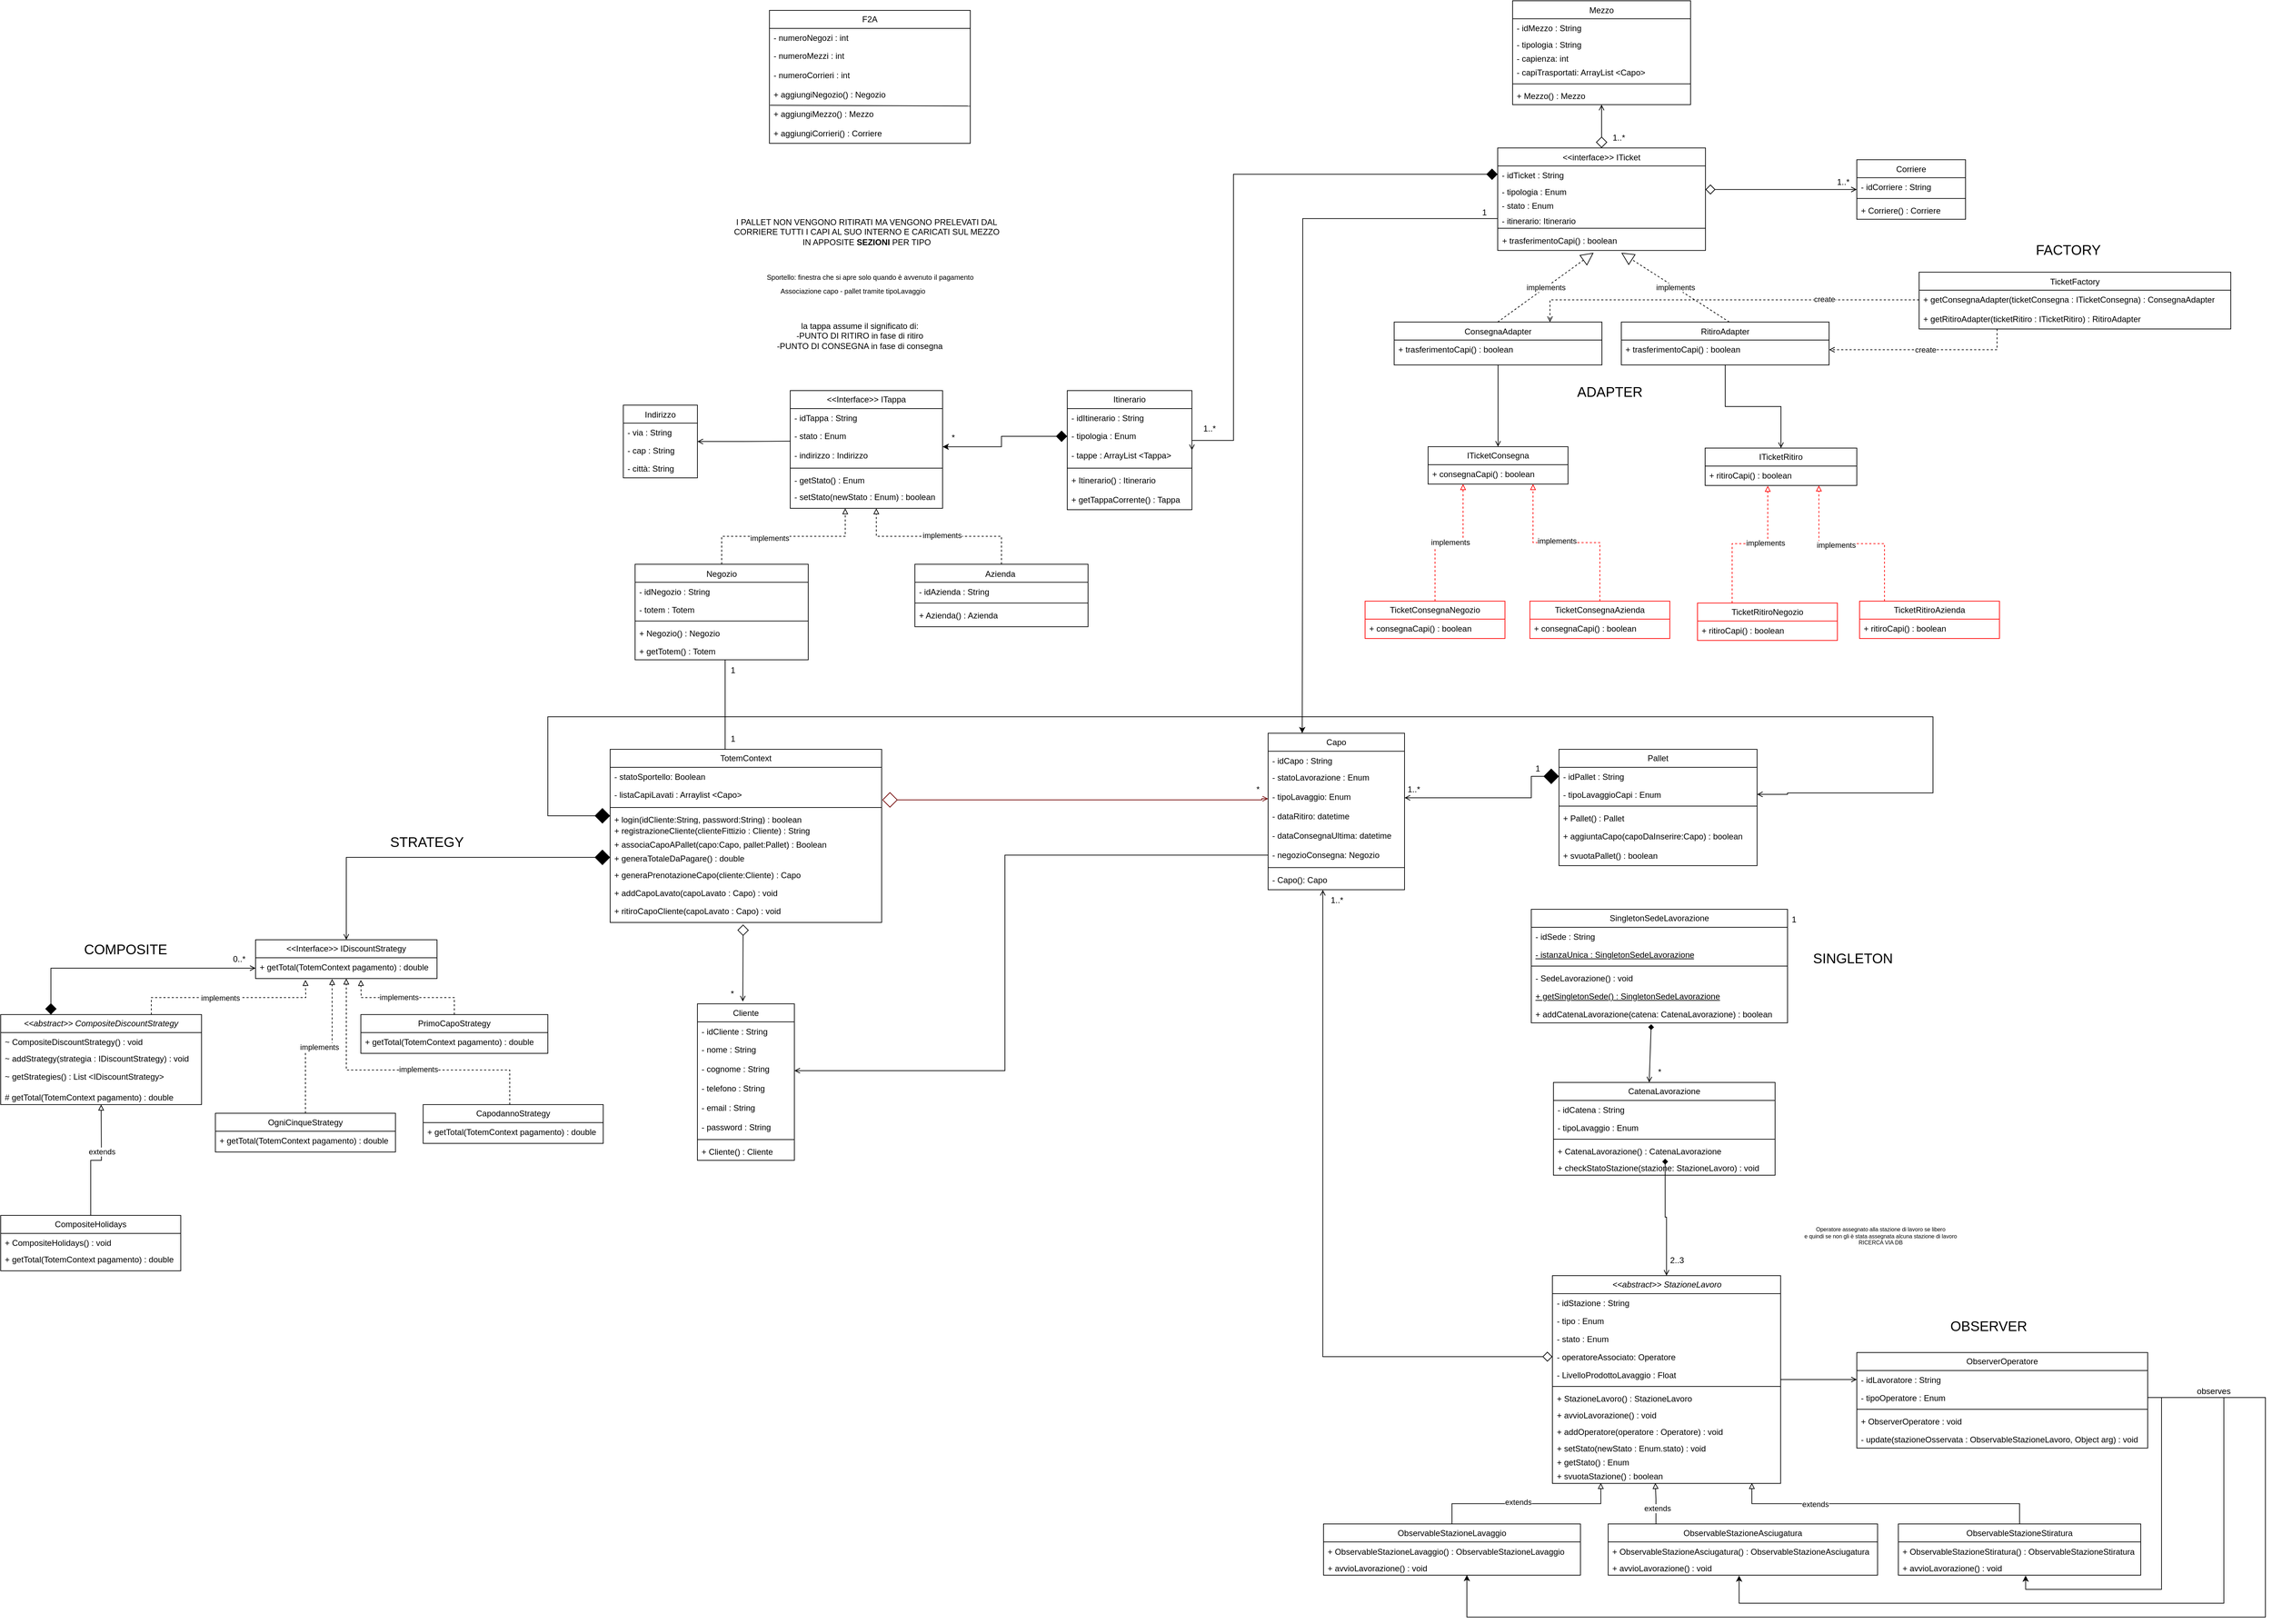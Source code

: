 <mxfile version="26.0.11">
  <diagram id="C5RBs43oDa-KdzZeNtuy" name="Diagramma delle classi">
    <mxGraphModel grid="1" page="1" gridSize="10" guides="1" tooltips="1" connect="1" arrows="1" fold="1" pageScale="1" pageWidth="827" pageHeight="1169" math="0" shadow="0">
      <root>
        <mxCell id="WIyWlLk6GJQsqaUBKTNV-0" />
        <mxCell id="WIyWlLk6GJQsqaUBKTNV-1" parent="WIyWlLk6GJQsqaUBKTNV-0" />
        <mxCell id="P1Oz-rN1YVt8Sg1l-hQg-36" value="1" style="text;html=1;align=center;verticalAlign=middle;resizable=0;points=[];autosize=1;strokeColor=none;fillColor=none;fontColor=light-dark(#000000,#FFFF00);" vertex="1" parent="WIyWlLk6GJQsqaUBKTNV-1">
          <mxGeometry x="2534" y="548" width="30" height="30" as="geometry" />
        </mxCell>
        <mxCell id="P1Oz-rN1YVt8Sg1l-hQg-7" style="edgeStyle=orthogonalEdgeStyle;rounded=0;orthogonalLoop=1;jettySize=auto;html=1;entryX=0;entryY=0.5;entryDx=0;entryDy=0;endArrow=none;endFill=0;endSize=10;startArrow=open;startFill=0;" edge="1" parent="WIyWlLk6GJQsqaUBKTNV-1" source="dHTXPtnKRqLMdw50hPB_-0" target="nSPGR9PMlTeJtl2GYz7l-15">
          <mxGeometry relative="1" as="geometry">
            <Array as="points">
              <mxPoint x="1410" y="781" />
              <mxPoint x="1410" y="470" />
            </Array>
          </mxGeometry>
        </mxCell>
        <mxCell id="dHTXPtnKRqLMdw50hPB_-0" value="&lt;font style=&quot;vertical-align: inherit;&quot;&gt;&lt;font style=&quot;vertical-align: inherit;&quot;&gt;&lt;font style=&quot;vertical-align: inherit;&quot;&gt;&lt;font style=&quot;vertical-align: inherit;&quot;&gt;Cliente&lt;/font&gt;&lt;/font&gt;&lt;/font&gt;&lt;/font&gt;" style="swimlane;fontStyle=0;childLayout=stackLayout;horizontal=1;startSize=26;fillColor=none;horizontalStack=0;resizeParent=1;resizeParentMax=0;resizeLast=0;collapsible=1;marginBottom=0;whiteSpace=wrap;html=1;" vertex="1" parent="WIyWlLk6GJQsqaUBKTNV-1">
          <mxGeometry x="966" y="684.5" width="140" height="226" as="geometry" />
        </mxCell>
        <mxCell id="dHTXPtnKRqLMdw50hPB_-1" value="- idCliente : String" style="text;strokeColor=none;fillColor=none;align=left;verticalAlign=top;spacingLeft=4;spacingRight=4;overflow=hidden;rotatable=0;points=[[0,0.5],[1,0.5]];portConstraint=eastwest;whiteSpace=wrap;html=1;" vertex="1" parent="dHTXPtnKRqLMdw50hPB_-0">
          <mxGeometry y="26" width="140" height="26" as="geometry" />
        </mxCell>
        <mxCell id="dHTXPtnKRqLMdw50hPB_-2" value="- nome : String" style="text;strokeColor=none;fillColor=none;align=left;verticalAlign=top;spacingLeft=4;spacingRight=4;overflow=hidden;rotatable=0;points=[[0,0.5],[1,0.5]];portConstraint=eastwest;whiteSpace=wrap;html=1;" vertex="1" parent="dHTXPtnKRqLMdw50hPB_-0">
          <mxGeometry y="52" width="140" height="28" as="geometry" />
        </mxCell>
        <mxCell id="AneA3FT12n0yuHmfRp1u-0" value="- cognome : String" style="text;strokeColor=none;fillColor=none;align=left;verticalAlign=top;spacingLeft=4;spacingRight=4;overflow=hidden;rotatable=0;points=[[0,0.5],[1,0.5]];portConstraint=eastwest;whiteSpace=wrap;html=1;" vertex="1" parent="dHTXPtnKRqLMdw50hPB_-0">
          <mxGeometry y="80" width="140" height="28" as="geometry" />
        </mxCell>
        <mxCell id="AneA3FT12n0yuHmfRp1u-1" value="- telefono : String" style="text;strokeColor=none;fillColor=none;align=left;verticalAlign=top;spacingLeft=4;spacingRight=4;overflow=hidden;rotatable=0;points=[[0,0.5],[1,0.5]];portConstraint=eastwest;whiteSpace=wrap;html=1;" vertex="1" parent="dHTXPtnKRqLMdw50hPB_-0">
          <mxGeometry y="108" width="140" height="28" as="geometry" />
        </mxCell>
        <mxCell id="AneA3FT12n0yuHmfRp1u-2" value="- email : String" style="text;strokeColor=none;fillColor=none;align=left;verticalAlign=top;spacingLeft=4;spacingRight=4;overflow=hidden;rotatable=0;points=[[0,0.5],[1,0.5]];portConstraint=eastwest;whiteSpace=wrap;html=1;" vertex="1" parent="dHTXPtnKRqLMdw50hPB_-0">
          <mxGeometry y="136" width="140" height="28" as="geometry" />
        </mxCell>
        <mxCell id="AneA3FT12n0yuHmfRp1u-3" value="- password : String" style="text;strokeColor=none;fillColor=none;align=left;verticalAlign=top;spacingLeft=4;spacingRight=4;overflow=hidden;rotatable=0;points=[[0,0.5],[1,0.5]];portConstraint=eastwest;whiteSpace=wrap;html=1;" vertex="1" parent="dHTXPtnKRqLMdw50hPB_-0">
          <mxGeometry y="164" width="140" height="28" as="geometry" />
        </mxCell>
        <mxCell id="UCRH5q4TMpIPlbr8xj7b-2" value="" style="line;html=1;strokeWidth=1;align=left;verticalAlign=middle;spacingTop=-1;spacingLeft=3;spacingRight=3;rotatable=0;labelPosition=right;points=[];portConstraint=eastwest;" vertex="1" parent="dHTXPtnKRqLMdw50hPB_-0">
          <mxGeometry y="192" width="140" height="8" as="geometry" />
        </mxCell>
        <mxCell id="UCRH5q4TMpIPlbr8xj7b-1" value="+ Cliente() : Cliente" style="text;align=left;verticalAlign=middle;spacingLeft=4;spacingRight=4;overflow=hidden;rotatable=0;points=[[0,0.5],[1,0.5]];portConstraint=eastwest;rounded=0;shadow=0;html=0;" vertex="1" parent="dHTXPtnKRqLMdw50hPB_-0">
          <mxGeometry y="200" width="140" height="26" as="geometry" />
        </mxCell>
        <mxCell id="dHTXPtnKRqLMdw50hPB_-8" value="&lt;font style=&quot;vertical-align: inherit;&quot;&gt;&lt;font style=&quot;vertical-align: inherit;&quot;&gt;&lt;font style=&quot;color: light-dark(rgb(0, 0, 0), rgb(255, 255, 0));&quot;&gt;Singleton&lt;/font&gt;SedeLavorazione&lt;/font&gt;&lt;/font&gt;" style="swimlane;fontStyle=0;childLayout=stackLayout;horizontal=1;startSize=26;fillColor=none;horizontalStack=0;resizeParent=1;resizeParentMax=0;resizeLast=0;collapsible=1;marginBottom=0;whiteSpace=wrap;html=1;fontColor=light-dark(#000000,#FFFFFF);swimlaneFillColor=none;strokeColor=light-dark(#000000,#FFFFFF);" vertex="1" parent="WIyWlLk6GJQsqaUBKTNV-1">
          <mxGeometry x="2170" y="548" width="370" height="164" as="geometry">
            <mxRectangle x="2100" y="526.75" width="140" height="30" as="alternateBounds" />
          </mxGeometry>
        </mxCell>
        <mxCell id="dHTXPtnKRqLMdw50hPB_-9" value="- idSede : String" style="text;strokeColor=none;fillColor=none;align=left;verticalAlign=top;spacingLeft=4;spacingRight=4;overflow=hidden;rotatable=0;points=[[0,0.5],[1,0.5]];portConstraint=eastwest;whiteSpace=wrap;html=1;fontColor=light-dark(#000000,#FFFFFF);" vertex="1" parent="dHTXPtnKRqLMdw50hPB_-8">
          <mxGeometry y="26" width="370" height="26" as="geometry" />
        </mxCell>
        <mxCell id="P1Oz-rN1YVt8Sg1l-hQg-9" value="&lt;u&gt;- istanzaUnica : SingletonSedeLavorazione&lt;/u&gt;" style="text;strokeColor=none;fillColor=none;align=left;verticalAlign=top;spacingLeft=4;spacingRight=4;overflow=hidden;rotatable=0;points=[[0,0.5],[1,0.5]];portConstraint=eastwest;whiteSpace=wrap;html=1;fontColor=light-dark(#000000,#FFFFFF);" vertex="1" parent="dHTXPtnKRqLMdw50hPB_-8">
          <mxGeometry y="52" width="370" height="26" as="geometry" />
        </mxCell>
        <mxCell id="P1Oz-rN1YVt8Sg1l-hQg-8" value="" style="line;html=1;strokeWidth=1;align=left;verticalAlign=middle;spacingTop=-1;spacingLeft=3;spacingRight=3;rotatable=0;labelPosition=right;points=[];portConstraint=eastwest;fontColor=light-dark(#000000,#FFFFFF);strokeColor=light-dark(#000000,#FFFFFF);" vertex="1" parent="dHTXPtnKRqLMdw50hPB_-8">
          <mxGeometry y="78" width="370" height="8" as="geometry" />
        </mxCell>
        <mxCell id="P1Oz-rN1YVt8Sg1l-hQg-35" value="- SedeLavorazione() : void" style="text;strokeColor=none;fillColor=none;align=left;verticalAlign=top;spacingLeft=4;spacingRight=4;overflow=hidden;rotatable=0;points=[[0,0.5],[1,0.5]];portConstraint=eastwest;whiteSpace=wrap;html=1;fontColor=light-dark(#000000,#FFFFFF);" vertex="1" parent="dHTXPtnKRqLMdw50hPB_-8">
          <mxGeometry y="86" width="370" height="26" as="geometry" />
        </mxCell>
        <mxCell id="P1Oz-rN1YVt8Sg1l-hQg-38" value="&lt;u&gt;+ getSingletonSede() : SingletonSedeLavorazione&lt;/u&gt;" style="text;strokeColor=none;fillColor=none;align=left;verticalAlign=top;spacingLeft=4;spacingRight=4;overflow=hidden;rotatable=0;points=[[0,0.5],[1,0.5]];portConstraint=eastwest;whiteSpace=wrap;html=1;fontColor=light-dark(#000000,#FFFFFF);" vertex="1" parent="dHTXPtnKRqLMdw50hPB_-8">
          <mxGeometry y="112" width="370" height="26" as="geometry" />
        </mxCell>
        <mxCell id="P1Oz-rN1YVt8Sg1l-hQg-10" value="+ addCatenaLavorazione(catena: CatenaLavorazione) : boolean" style="text;strokeColor=none;fillColor=none;align=left;verticalAlign=top;spacingLeft=4;spacingRight=4;overflow=hidden;rotatable=0;points=[[0,0.5],[1,0.5]];portConstraint=eastwest;whiteSpace=wrap;html=1;fontColor=light-dark(#000000,#FFFFFF);" vertex="1" parent="dHTXPtnKRqLMdw50hPB_-8">
          <mxGeometry y="138" width="370" height="26" as="geometry" />
        </mxCell>
        <mxCell id="dHTXPtnKRqLMdw50hPB_-10" style="edgeStyle=orthogonalEdgeStyle;rounded=0;orthogonalLoop=1;jettySize=auto;html=1;endArrow=open;endFill=0;exitX=1;exitY=0.5;exitDx=0;exitDy=0;startArrow=diamond;startFill=0;startSize=20;fillColor=#a20025;strokeColor=light-dark(#6F0000,#FFFFFF);entryX=-0.004;entryY=0.342;entryDx=0;entryDy=0;entryPerimeter=0;" edge="1" parent="WIyWlLk6GJQsqaUBKTNV-1">
          <mxGeometry relative="1" as="geometry">
            <Array as="points">
              <mxPoint x="1780.79" y="390" />
              <mxPoint x="1780.79" y="388" />
            </Array>
            <mxPoint x="1232.79" y="390" as="sourcePoint" />
            <mxPoint x="1790.002" y="388.326" as="targetPoint" />
          </mxGeometry>
        </mxCell>
        <mxCell id="dHTXPtnKRqLMdw50hPB_-11" value="Totem&lt;font style=&quot;color: light-dark(rgb(0, 0, 0), rgb(255, 128, 0));&quot;&gt;Context&lt;/font&gt;" style="swimlane;fontStyle=0;childLayout=stackLayout;horizontal=1;startSize=26;fillColor=none;horizontalStack=0;resizeParent=1;resizeParentMax=0;resizeLast=0;collapsible=1;marginBottom=0;whiteSpace=wrap;html=1;" vertex="1" parent="WIyWlLk6GJQsqaUBKTNV-1">
          <mxGeometry x="840" y="317" width="392" height="250" as="geometry" />
        </mxCell>
        <mxCell id="uxjf2ig9O1zSuyzP2jkW-9" value="- statoSportello: Boolean" style="text;strokeColor=none;fillColor=none;align=left;verticalAlign=top;spacingLeft=4;spacingRight=4;overflow=hidden;rotatable=0;points=[[0,0.5],[1,0.5]];portConstraint=eastwest;whiteSpace=wrap;html=1;" vertex="1" parent="dHTXPtnKRqLMdw50hPB_-11">
          <mxGeometry y="26" width="392" height="26" as="geometry" />
        </mxCell>
        <mxCell id="uxjf2ig9O1zSuyzP2jkW-22" value="&lt;font style=&quot;color: light-dark(rgb(0, 0, 0), rgb(255, 0, 0));&quot;&gt;- listaCapiLavati : Arraylist &amp;lt;Capo&amp;gt;&lt;/font&gt;" style="text;strokeColor=none;fillColor=none;align=left;verticalAlign=top;spacingLeft=4;spacingRight=4;overflow=hidden;rotatable=0;points=[[0,0.5],[1,0.5]];portConstraint=eastwest;whiteSpace=wrap;html=1;" vertex="1" parent="dHTXPtnKRqLMdw50hPB_-11">
          <mxGeometry y="52" width="392" height="28" as="geometry" />
        </mxCell>
        <mxCell id="nSPGR9PMlTeJtl2GYz7l-4" value="" style="line;html=1;strokeWidth=1;align=left;verticalAlign=middle;spacingTop=-1;spacingLeft=3;spacingRight=3;rotatable=0;labelPosition=right;points=[];portConstraint=eastwest;" vertex="1" parent="dHTXPtnKRqLMdw50hPB_-11">
          <mxGeometry y="80" width="392" height="8" as="geometry" />
        </mxCell>
        <mxCell id="uxjf2ig9O1zSuyzP2jkW-14" value="+ login(idCliente:String, password:String) : boolean" style="text;align=left;verticalAlign=top;spacingLeft=4;spacingRight=4;overflow=hidden;rotatable=0;points=[[0,0.5],[1,0.5]];portConstraint=eastwest;" vertex="1" parent="dHTXPtnKRqLMdw50hPB_-11">
          <mxGeometry y="88" width="392" height="16" as="geometry" />
        </mxCell>
        <mxCell id="nSPGR9PMlTeJtl2GYz7l-3" value="+ registrazioneCliente(clienteFittizio : Cliente) : String" style="text;align=left;verticalAlign=top;spacingLeft=4;spacingRight=4;overflow=hidden;rotatable=0;points=[[0,0.5],[1,0.5]];portConstraint=eastwest;" vertex="1" parent="dHTXPtnKRqLMdw50hPB_-11">
          <mxGeometry y="104" width="392" height="20" as="geometry" />
        </mxCell>
        <mxCell id="nSPGR9PMlTeJtl2GYz7l-5" value="+ associaCapoAPallet(capo:Capo, pallet:Pallet) : Boolean" style="text;align=left;verticalAlign=top;spacingLeft=4;spacingRight=4;overflow=hidden;rotatable=0;points=[[0,0.5],[1,0.5]];portConstraint=eastwest;" vertex="1" parent="dHTXPtnKRqLMdw50hPB_-11">
          <mxGeometry y="124" width="392" height="20" as="geometry" />
        </mxCell>
        <mxCell id="p50czv6C6dbLO6HUcVpF-0" value="+ generaTotaleDaPagare() : double " style="text;align=left;verticalAlign=top;spacingLeft=4;spacingRight=4;overflow=hidden;rotatable=0;points=[[0,0.5],[1,0.5]];portConstraint=eastwest;fontColor=#000000;" vertex="1" parent="dHTXPtnKRqLMdw50hPB_-11">
          <mxGeometry y="144" width="392" height="24" as="geometry" />
        </mxCell>
        <mxCell id="AneA3FT12n0yuHmfRp1u-11" value="+ generaPrenotazioneCapo(cliente:Cliente) : Capo" style="text;align=left;verticalAlign=top;spacingLeft=4;spacingRight=4;overflow=hidden;rotatable=0;points=[[0,0.5],[1,0.5]];portConstraint=eastwest;" vertex="1" parent="dHTXPtnKRqLMdw50hPB_-11">
          <mxGeometry y="168" width="392" height="26" as="geometry" />
        </mxCell>
        <mxCell id="9H1HDqKEcE8oY5oY-_-9-61" value="+ addCapoLavato(capoLavato : Capo) : void" style="text;align=left;verticalAlign=top;spacingLeft=4;spacingRight=4;overflow=hidden;rotatable=0;points=[[0,0.5],[1,0.5]];portConstraint=eastwest;" vertex="1" parent="dHTXPtnKRqLMdw50hPB_-11">
          <mxGeometry y="194" width="392" height="26" as="geometry" />
        </mxCell>
        <mxCell id="P1Oz-rN1YVt8Sg1l-hQg-189" value="+ ritiroCapoCliente(capoLavato : Capo) : void" style="text;align=left;verticalAlign=top;spacingLeft=4;spacingRight=4;overflow=hidden;rotatable=0;points=[[0,0.5],[1,0.5]];portConstraint=eastwest;" vertex="1" parent="dHTXPtnKRqLMdw50hPB_-11">
          <mxGeometry y="220" width="392" height="30" as="geometry" />
        </mxCell>
        <mxCell id="dHTXPtnKRqLMdw50hPB_-13" style="edgeStyle=orthogonalEdgeStyle;rounded=0;orthogonalLoop=1;jettySize=auto;html=1;entryX=0;entryY=0.5;entryDx=0;entryDy=0;endArrow=diamond;endFill=1;endSize=20;startArrow=open;startFill=0;" edge="1" parent="WIyWlLk6GJQsqaUBKTNV-1" source="dHTXPtnKRqLMdw50hPB_-14" target="dHTXPtnKRqLMdw50hPB_-33">
          <mxGeometry relative="1" as="geometry">
            <Array as="points">
              <mxPoint x="2170" y="387" />
              <mxPoint x="2170" y="356" />
            </Array>
          </mxGeometry>
        </mxCell>
        <mxCell id="dHTXPtnKRqLMdw50hPB_-14" value="Capo" style="swimlane;fontStyle=0;childLayout=stackLayout;horizontal=1;startSize=26;fillColor=none;horizontalStack=0;resizeParent=1;resizeParentMax=0;resizeLast=0;collapsible=1;marginBottom=0;whiteSpace=wrap;html=1;" vertex="1" parent="WIyWlLk6GJQsqaUBKTNV-1">
          <mxGeometry x="1790" y="293.75" width="197" height="226" as="geometry" />
        </mxCell>
        <mxCell id="dHTXPtnKRqLMdw50hPB_-15" value="- idCapo : String" style="text;strokeColor=none;fillColor=none;align=left;verticalAlign=top;spacingLeft=4;spacingRight=4;overflow=hidden;rotatable=0;points=[[0,0.5],[1,0.5]];portConstraint=eastwest;whiteSpace=wrap;html=1;" vertex="1" parent="dHTXPtnKRqLMdw50hPB_-14">
          <mxGeometry y="26" width="197" height="24" as="geometry" />
        </mxCell>
        <mxCell id="dHTXPtnKRqLMdw50hPB_-16" value="- statoLavorazione : Enum" style="text;strokeColor=none;fillColor=none;align=left;verticalAlign=top;spacingLeft=4;spacingRight=4;overflow=hidden;rotatable=0;points=[[0,0.5],[1,0.5]];portConstraint=eastwest;whiteSpace=wrap;html=1;" vertex="1" parent="dHTXPtnKRqLMdw50hPB_-14">
          <mxGeometry y="50" width="197" height="28" as="geometry" />
        </mxCell>
        <mxCell id="nSPGR9PMlTeJtl2GYz7l-12" value="- tipoLavaggio: Enum" style="text;strokeColor=none;fillColor=none;align=left;verticalAlign=top;spacingLeft=4;spacingRight=4;overflow=hidden;rotatable=0;points=[[0,0.5],[1,0.5]];portConstraint=eastwest;whiteSpace=wrap;html=1;" vertex="1" parent="dHTXPtnKRqLMdw50hPB_-14">
          <mxGeometry y="78" width="197" height="28" as="geometry" />
        </mxCell>
        <mxCell id="nSPGR9PMlTeJtl2GYz7l-13" value="- dataRitiro: datetime" style="text;strokeColor=none;fillColor=none;align=left;verticalAlign=top;spacingLeft=4;spacingRight=4;overflow=hidden;rotatable=0;points=[[0,0.5],[1,0.5]];portConstraint=eastwest;whiteSpace=wrap;html=1;" vertex="1" parent="dHTXPtnKRqLMdw50hPB_-14">
          <mxGeometry y="106" width="197" height="28" as="geometry" />
        </mxCell>
        <mxCell id="nSPGR9PMlTeJtl2GYz7l-14" value="- dataConsegnaUltima: datetime" style="text;strokeColor=none;fillColor=none;align=left;verticalAlign=top;spacingLeft=4;spacingRight=4;overflow=hidden;rotatable=0;points=[[0,0.5],[1,0.5]];portConstraint=eastwest;whiteSpace=wrap;html=1;" vertex="1" parent="dHTXPtnKRqLMdw50hPB_-14">
          <mxGeometry y="134" width="197" height="28" as="geometry" />
        </mxCell>
        <mxCell id="nSPGR9PMlTeJtl2GYz7l-15" value="- negozioConsegna: Negozio" style="text;strokeColor=none;fillColor=none;align=left;verticalAlign=top;spacingLeft=4;spacingRight=4;overflow=hidden;rotatable=0;points=[[0,0.5],[1,0.5]];portConstraint=eastwest;whiteSpace=wrap;html=1;" vertex="1" parent="dHTXPtnKRqLMdw50hPB_-14">
          <mxGeometry y="162" width="197" height="28" as="geometry" />
        </mxCell>
        <mxCell id="P1Oz-rN1YVt8Sg1l-hQg-194" value="" style="line;html=1;strokeWidth=1;align=left;verticalAlign=middle;spacingTop=-1;spacingLeft=3;spacingRight=3;rotatable=0;labelPosition=right;points=[];portConstraint=eastwest;" vertex="1" parent="dHTXPtnKRqLMdw50hPB_-14">
          <mxGeometry y="190" width="197" height="8" as="geometry" />
        </mxCell>
        <mxCell id="P1Oz-rN1YVt8Sg1l-hQg-193" value="- Capo(): Capo" style="text;strokeColor=none;fillColor=none;align=left;verticalAlign=top;spacingLeft=4;spacingRight=4;overflow=hidden;rotatable=0;points=[[0,0.5],[1,0.5]];portConstraint=eastwest;whiteSpace=wrap;html=1;" vertex="1" parent="dHTXPtnKRqLMdw50hPB_-14">
          <mxGeometry y="198" width="197" height="28" as="geometry" />
        </mxCell>
        <mxCell id="dHTXPtnKRqLMdw50hPB_-20" value="&lt;font style=&quot;color: light-dark(rgb(0, 0, 0), rgb(0, 255, 0));&quot;&gt;Observer&lt;/font&gt;Operatore" style="swimlane;fontStyle=0;childLayout=stackLayout;horizontal=1;startSize=26;fillColor=none;horizontalStack=0;resizeParent=1;resizeParentMax=0;resizeLast=0;collapsible=1;marginBottom=0;whiteSpace=wrap;html=1;" vertex="1" parent="WIyWlLk6GJQsqaUBKTNV-1">
          <mxGeometry x="2640" y="1188" width="420" height="138" as="geometry" />
        </mxCell>
        <mxCell id="dHTXPtnKRqLMdw50hPB_-21" value="- idLavoratore : String" style="text;strokeColor=none;fillColor=none;align=left;verticalAlign=top;spacingLeft=4;spacingRight=4;overflow=hidden;rotatable=0;points=[[0,0.5],[1,0.5]];portConstraint=eastwest;whiteSpace=wrap;html=1;" vertex="1" parent="dHTXPtnKRqLMdw50hPB_-20">
          <mxGeometry y="26" width="420" height="26" as="geometry" />
        </mxCell>
        <mxCell id="dHTXPtnKRqLMdw50hPB_-22" value="- tipoOperatore : Enum" style="text;strokeColor=none;fillColor=none;align=left;verticalAlign=top;spacingLeft=4;spacingRight=4;overflow=hidden;rotatable=0;points=[[0,0.5],[1,0.5]];portConstraint=eastwest;whiteSpace=wrap;html=1;" vertex="1" parent="dHTXPtnKRqLMdw50hPB_-20">
          <mxGeometry y="52" width="420" height="26" as="geometry" />
        </mxCell>
        <mxCell id="P1Oz-rN1YVt8Sg1l-hQg-84" value="" style="line;html=1;strokeWidth=1;align=left;verticalAlign=middle;spacingTop=-1;spacingLeft=3;spacingRight=3;rotatable=0;labelPosition=right;points=[];portConstraint=eastwest;" vertex="1" parent="dHTXPtnKRqLMdw50hPB_-20">
          <mxGeometry y="78" width="420" height="8" as="geometry" />
        </mxCell>
        <mxCell id="P1Oz-rN1YVt8Sg1l-hQg-85" value="+ ObserverOperatore : void" style="text;strokeColor=none;fillColor=none;align=left;verticalAlign=top;spacingLeft=4;spacingRight=4;overflow=hidden;rotatable=0;points=[[0,0.5],[1,0.5]];portConstraint=eastwest;whiteSpace=wrap;html=1;" vertex="1" parent="dHTXPtnKRqLMdw50hPB_-20">
          <mxGeometry y="86" width="420" height="26" as="geometry" />
        </mxCell>
        <mxCell id="P1Oz-rN1YVt8Sg1l-hQg-197" value="- &lt;font style=&quot;color: light-dark(rgb(0, 0, 0), rgb(0, 255, 0));&quot;&gt;update&lt;/font&gt;(stazioneOsservata : ObservableStazioneLavoro, Object arg) : void" style="text;strokeColor=none;fillColor=none;align=left;verticalAlign=top;spacingLeft=4;spacingRight=4;overflow=hidden;rotatable=0;points=[[0,0.5],[1,0.5]];portConstraint=eastwest;whiteSpace=wrap;html=1;" vertex="1" parent="dHTXPtnKRqLMdw50hPB_-20">
          <mxGeometry y="112" width="420" height="26" as="geometry" />
        </mxCell>
        <mxCell id="dHTXPtnKRqLMdw50hPB_-23" value="CatenaLavorazione" style="swimlane;fontStyle=0;childLayout=stackLayout;horizontal=1;startSize=26;fillColor=none;horizontalStack=0;resizeParent=1;resizeParentMax=0;resizeLast=0;collapsible=1;marginBottom=0;whiteSpace=wrap;html=1;" vertex="1" parent="WIyWlLk6GJQsqaUBKTNV-1">
          <mxGeometry x="2202" y="798" width="320" height="134" as="geometry" />
        </mxCell>
        <mxCell id="dHTXPtnKRqLMdw50hPB_-24" value="- idCatena : String" style="text;strokeColor=none;fillColor=none;align=left;verticalAlign=top;spacingLeft=4;spacingRight=4;overflow=hidden;rotatable=0;points=[[0,0.5],[1,0.5]];portConstraint=eastwest;whiteSpace=wrap;html=1;" vertex="1" parent="dHTXPtnKRqLMdw50hPB_-23">
          <mxGeometry y="26" width="320" height="26" as="geometry" />
        </mxCell>
        <mxCell id="dHTXPtnKRqLMdw50hPB_-25" value="- tipoLavaggio : Enum" style="text;strokeColor=none;fillColor=none;align=left;verticalAlign=top;spacingLeft=4;spacingRight=4;overflow=hidden;rotatable=0;points=[[0,0.5],[1,0.5]];portConstraint=eastwest;whiteSpace=wrap;html=1;" vertex="1" parent="dHTXPtnKRqLMdw50hPB_-23">
          <mxGeometry y="52" width="320" height="26" as="geometry" />
        </mxCell>
        <mxCell id="P1Oz-rN1YVt8Sg1l-hQg-5" value="" style="line;html=1;strokeWidth=1;align=left;verticalAlign=middle;spacingTop=-1;spacingLeft=3;spacingRight=3;rotatable=0;labelPosition=right;points=[];portConstraint=eastwest;" vertex="1" parent="dHTXPtnKRqLMdw50hPB_-23">
          <mxGeometry y="78" width="320" height="8" as="geometry" />
        </mxCell>
        <mxCell id="P1Oz-rN1YVt8Sg1l-hQg-25" value="+ CatenaLavorazione() : CatenaLavorazione" style="text;strokeColor=none;fillColor=none;align=left;verticalAlign=top;spacingLeft=4;spacingRight=4;overflow=hidden;rotatable=0;points=[[0,0.5],[1,0.5]];portConstraint=eastwest;whiteSpace=wrap;html=1;" vertex="1" parent="dHTXPtnKRqLMdw50hPB_-23">
          <mxGeometry y="86" width="320" height="24" as="geometry" />
        </mxCell>
        <mxCell id="P1Oz-rN1YVt8Sg1l-hQg-196" value="+ checkStatoStazione(stazione: StazioneLavoro) : void" style="text;strokeColor=none;fillColor=none;align=left;verticalAlign=top;spacingLeft=4;spacingRight=4;overflow=hidden;rotatable=0;points=[[0,0.5],[1,0.5]];portConstraint=eastwest;whiteSpace=wrap;html=1;" vertex="1" parent="dHTXPtnKRqLMdw50hPB_-23">
          <mxGeometry y="110" width="320" height="24" as="geometry" />
        </mxCell>
        <mxCell id="dHTXPtnKRqLMdw50hPB_-29" value="" style="endArrow=diamond;html=1;rounded=0;exitX=0.468;exitY=-0.015;exitDx=0;exitDy=0;endFill=0;exitPerimeter=0;startArrow=open;startFill=0;startSize=6;endSize=14;" edge="1" parent="WIyWlLk6GJQsqaUBKTNV-1" source="dHTXPtnKRqLMdw50hPB_-0">
          <mxGeometry width="50" height="50" relative="1" as="geometry">
            <mxPoint x="730" y="543.75" as="sourcePoint" />
            <mxPoint x="1032" y="570" as="targetPoint" />
          </mxGeometry>
        </mxCell>
        <mxCell id="dHTXPtnKRqLMdw50hPB_-32" value="&lt;font style=&quot;vertical-align: inherit;&quot;&gt;&lt;font style=&quot;vertical-align: inherit;&quot;&gt;Pallet&lt;/font&gt;&lt;/font&gt;" style="swimlane;fontStyle=0;childLayout=stackLayout;horizontal=1;startSize=26;fillColor=none;horizontalStack=0;resizeParent=1;resizeParentMax=0;resizeLast=0;collapsible=1;marginBottom=0;whiteSpace=wrap;html=1;" vertex="1" parent="WIyWlLk6GJQsqaUBKTNV-1">
          <mxGeometry x="2210" y="317" width="286" height="168" as="geometry" />
        </mxCell>
        <mxCell id="dHTXPtnKRqLMdw50hPB_-33" value="- idPallet : String" style="text;strokeColor=none;fillColor=none;align=left;verticalAlign=top;spacingLeft=4;spacingRight=4;overflow=hidden;rotatable=0;points=[[0,0.5],[1,0.5]];portConstraint=eastwest;whiteSpace=wrap;html=1;" vertex="1" parent="dHTXPtnKRqLMdw50hPB_-32">
          <mxGeometry y="26" width="286" height="26" as="geometry" />
        </mxCell>
        <mxCell id="nSPGR9PMlTeJtl2GYz7l-18" value="- tipoLavaggioCapi : Enum" style="text;strokeColor=none;fillColor=none;align=left;verticalAlign=top;spacingLeft=4;spacingRight=4;overflow=hidden;rotatable=0;points=[[0,0.5],[1,0.5]];portConstraint=eastwest;whiteSpace=wrap;html=1;" vertex="1" parent="dHTXPtnKRqLMdw50hPB_-32">
          <mxGeometry y="52" width="286" height="26" as="geometry" />
        </mxCell>
        <mxCell id="uxjf2ig9O1zSuyzP2jkW-16" value="" style="line;html=1;strokeWidth=1;align=left;verticalAlign=middle;spacingTop=-1;spacingLeft=3;spacingRight=3;rotatable=0;labelPosition=right;points=[];portConstraint=eastwest;" vertex="1" parent="dHTXPtnKRqLMdw50hPB_-32">
          <mxGeometry y="78" width="286" height="8" as="geometry" />
        </mxCell>
        <mxCell id="iY29NGCy3S13zG8JTVBB-1" value="+ Pallet() : Pallet" style="text;align=left;verticalAlign=middle;spacingLeft=4;spacingRight=4;overflow=hidden;rotatable=0;points=[[0,0.5],[1,0.5]];portConstraint=eastwest;rounded=0;shadow=0;html=0;" vertex="1" parent="dHTXPtnKRqLMdw50hPB_-32">
          <mxGeometry y="86" width="286" height="26" as="geometry" />
        </mxCell>
        <mxCell id="P1Oz-rN1YVt8Sg1l-hQg-195" value="+ aggiuntaCapo(capoDaInserire:Capo) : boolean" style="text;strokeColor=none;fillColor=none;align=left;verticalAlign=top;spacingLeft=4;spacingRight=4;overflow=hidden;rotatable=0;points=[[0,0.5],[1,0.5]];portConstraint=eastwest;whiteSpace=wrap;html=1;" vertex="1" parent="dHTXPtnKRqLMdw50hPB_-32">
          <mxGeometry y="112" width="286" height="28" as="geometry" />
        </mxCell>
        <mxCell id="uxjf2ig9O1zSuyzP2jkW-18" value="+ svuotaPallet() : boolean" style="text;strokeColor=none;fillColor=none;align=left;verticalAlign=top;spacingLeft=4;spacingRight=4;overflow=hidden;rotatable=0;points=[[0,0.5],[1,0.5]];portConstraint=eastwest;whiteSpace=wrap;html=1;" vertex="1" parent="dHTXPtnKRqLMdw50hPB_-32">
          <mxGeometry y="140" width="286" height="28" as="geometry" />
        </mxCell>
        <mxCell id="dHTXPtnKRqLMdw50hPB_-36" value="&lt;font style=&quot;vertical-align: inherit;&quot;&gt;&lt;font style=&quot;vertical-align: inherit;&quot;&gt;Itinerario&lt;/font&gt;&lt;/font&gt;" style="swimlane;fontStyle=0;childLayout=stackLayout;horizontal=1;startSize=26;fillColor=none;horizontalStack=0;resizeParent=1;resizeParentMax=0;resizeLast=0;collapsible=1;marginBottom=0;whiteSpace=wrap;html=1;" vertex="1" parent="WIyWlLk6GJQsqaUBKTNV-1">
          <mxGeometry x="1500" y="-201" width="180" height="172" as="geometry" />
        </mxCell>
        <mxCell id="dHTXPtnKRqLMdw50hPB_-37" value="- idItinerario : String" style="text;strokeColor=none;fillColor=none;align=left;verticalAlign=top;spacingLeft=4;spacingRight=4;overflow=hidden;rotatable=0;points=[[0,0.5],[1,0.5]];portConstraint=eastwest;whiteSpace=wrap;html=1;" vertex="1" parent="dHTXPtnKRqLMdw50hPB_-36">
          <mxGeometry y="26" width="180" height="26" as="geometry" />
        </mxCell>
        <mxCell id="dHTXPtnKRqLMdw50hPB_-38" value="- tipologia : Enum" style="text;strokeColor=none;fillColor=none;align=left;verticalAlign=top;spacingLeft=4;spacingRight=4;overflow=hidden;rotatable=0;points=[[0,0.5],[1,0.5]];portConstraint=eastwest;whiteSpace=wrap;html=1;" vertex="1" parent="dHTXPtnKRqLMdw50hPB_-36">
          <mxGeometry y="52" width="180" height="28" as="geometry" />
        </mxCell>
        <mxCell id="9H1HDqKEcE8oY5oY-_-9-21" value="- tappe : ArrayList &amp;lt;Tappa&amp;gt;" style="text;strokeColor=none;fillColor=none;align=left;verticalAlign=top;spacingLeft=4;spacingRight=4;overflow=hidden;rotatable=0;points=[[0,0.5],[1,0.5]];portConstraint=eastwest;whiteSpace=wrap;html=1;" vertex="1" parent="dHTXPtnKRqLMdw50hPB_-36">
          <mxGeometry y="80" width="180" height="28" as="geometry" />
        </mxCell>
        <mxCell id="9H1HDqKEcE8oY5oY-_-9-22" value="" style="line;html=1;strokeWidth=1;align=left;verticalAlign=middle;spacingTop=-1;spacingLeft=3;spacingRight=3;rotatable=0;labelPosition=right;points=[];portConstraint=eastwest;" vertex="1" parent="dHTXPtnKRqLMdw50hPB_-36">
          <mxGeometry y="108" width="180" height="8" as="geometry" />
        </mxCell>
        <mxCell id="P1Oz-rN1YVt8Sg1l-hQg-192" value="+ Itinerario() : Itinerario" style="text;strokeColor=none;fillColor=none;align=left;verticalAlign=top;spacingLeft=4;spacingRight=4;overflow=hidden;rotatable=0;points=[[0,0.5],[1,0.5]];portConstraint=eastwest;whiteSpace=wrap;html=1;" vertex="1" parent="dHTXPtnKRqLMdw50hPB_-36">
          <mxGeometry y="116" width="180" height="28" as="geometry" />
        </mxCell>
        <mxCell id="9H1HDqKEcE8oY5oY-_-9-24" value="+ getTappaCorrente() : Tappa" style="text;strokeColor=none;fillColor=none;align=left;verticalAlign=top;spacingLeft=4;spacingRight=4;overflow=hidden;rotatable=0;points=[[0,0.5],[1,0.5]];portConstraint=eastwest;whiteSpace=wrap;html=1;" vertex="1" parent="dHTXPtnKRqLMdw50hPB_-36">
          <mxGeometry y="144" width="180" height="28" as="geometry" />
        </mxCell>
        <mxCell id="dHTXPtnKRqLMdw50hPB_-39" value="*" style="text;html=1;align=center;verticalAlign=middle;resizable=0;points=[];autosize=1;strokeColor=none;fillColor=none;" vertex="1" parent="WIyWlLk6GJQsqaUBKTNV-1">
          <mxGeometry x="1001" y="654.5" width="30" height="30" as="geometry" />
        </mxCell>
        <mxCell id="dHTXPtnKRqLMdw50hPB_-47" value="*" style="text;html=1;align=center;verticalAlign=middle;resizable=0;points=[];autosize=1;strokeColor=none;fillColor=none;" vertex="1" parent="WIyWlLk6GJQsqaUBKTNV-1">
          <mxGeometry x="1760" y="360" width="30" height="30" as="geometry" />
        </mxCell>
        <mxCell id="dHTXPtnKRqLMdw50hPB_-52" value="*" style="text;html=1;align=center;verticalAlign=middle;resizable=0;points=[];autosize=1;strokeColor=none;fillColor=none;" vertex="1" parent="WIyWlLk6GJQsqaUBKTNV-1">
          <mxGeometry x="1320" y="-148" width="30" height="30" as="geometry" />
        </mxCell>
        <mxCell id="dHTXPtnKRqLMdw50hPB_-54" value="*" style="text;html=1;align=center;verticalAlign=middle;resizable=0;points=[];autosize=1;strokeColor=none;fillColor=none;" vertex="1" parent="WIyWlLk6GJQsqaUBKTNV-1">
          <mxGeometry x="2340" y="768" width="30" height="30" as="geometry" />
        </mxCell>
        <mxCell id="dHTXPtnKRqLMdw50hPB_-57" value="&lt;font style=&quot;vertical-align: inherit;&quot;&gt;&lt;font style=&quot;vertical-align: inherit;&quot;&gt;&amp;lt;&amp;lt;Interface&amp;gt;&amp;gt; ITappa&lt;/font&gt;&lt;/font&gt;" style="swimlane;fontStyle=0;childLayout=stackLayout;horizontal=1;startSize=26;fillColor=none;horizontalStack=0;resizeParent=1;resizeParentMax=0;resizeLast=0;collapsible=1;marginBottom=0;whiteSpace=wrap;html=1;" vertex="1" parent="WIyWlLk6GJQsqaUBKTNV-1">
          <mxGeometry x="1100" y="-201" width="220" height="170" as="geometry" />
        </mxCell>
        <mxCell id="dHTXPtnKRqLMdw50hPB_-58" value="- idTappa : String" style="text;strokeColor=none;fillColor=none;align=left;verticalAlign=top;spacingLeft=4;spacingRight=4;overflow=hidden;rotatable=0;points=[[0,0.5],[1,0.5]];portConstraint=eastwest;whiteSpace=wrap;html=1;" vertex="1" parent="dHTXPtnKRqLMdw50hPB_-57">
          <mxGeometry y="26" width="220" height="26" as="geometry" />
        </mxCell>
        <mxCell id="dHTXPtnKRqLMdw50hPB_-59" value="- stato : Enum" style="text;strokeColor=none;fillColor=none;align=left;verticalAlign=top;spacingLeft=4;spacingRight=4;overflow=hidden;rotatable=0;points=[[0,0.5],[1,0.5]];portConstraint=eastwest;whiteSpace=wrap;html=1;" vertex="1" parent="dHTXPtnKRqLMdw50hPB_-57">
          <mxGeometry y="52" width="220" height="28" as="geometry" />
        </mxCell>
        <mxCell id="9H1HDqKEcE8oY5oY-_-9-46" value="- indirizzo : Indirizzo" style="text;strokeColor=none;fillColor=none;align=left;verticalAlign=top;spacingLeft=4;spacingRight=4;overflow=hidden;rotatable=0;points=[[0,0.5],[1,0.5]];portConstraint=eastwest;whiteSpace=wrap;html=1;" vertex="1" parent="dHTXPtnKRqLMdw50hPB_-57">
          <mxGeometry y="80" width="220" height="28" as="geometry" />
        </mxCell>
        <mxCell id="9H1HDqKEcE8oY5oY-_-9-27" value="" style="line;html=1;strokeWidth=1;align=left;verticalAlign=middle;spacingTop=-1;spacingLeft=3;spacingRight=3;rotatable=0;labelPosition=right;points=[];portConstraint=eastwest;" vertex="1" parent="dHTXPtnKRqLMdw50hPB_-57">
          <mxGeometry y="108" width="220" height="8" as="geometry" />
        </mxCell>
        <mxCell id="9H1HDqKEcE8oY5oY-_-9-25" value="- getStato() : Enum" style="text;strokeColor=none;fillColor=none;align=left;verticalAlign=top;spacingLeft=4;spacingRight=4;overflow=hidden;rotatable=0;points=[[0,0.5],[1,0.5]];portConstraint=eastwest;whiteSpace=wrap;html=1;" vertex="1" parent="dHTXPtnKRqLMdw50hPB_-57">
          <mxGeometry y="116" width="220" height="24" as="geometry" />
        </mxCell>
        <mxCell id="9H1HDqKEcE8oY5oY-_-9-56" value="- setStato(newStato : Enum) : boolean" style="text;strokeColor=none;fillColor=none;align=left;verticalAlign=top;spacingLeft=4;spacingRight=4;overflow=hidden;rotatable=0;points=[[0,0.5],[1,0.5]];portConstraint=eastwest;whiteSpace=wrap;html=1;" vertex="1" parent="dHTXPtnKRqLMdw50hPB_-57">
          <mxGeometry y="140" width="220" height="30" as="geometry" />
        </mxCell>
        <mxCell id="dHTXPtnKRqLMdw50hPB_-60" value="1" style="text;html=1;align=center;verticalAlign=middle;resizable=0;points=[];autosize=1;strokeColor=none;fillColor=none;" vertex="1" parent="WIyWlLk6GJQsqaUBKTNV-1">
          <mxGeometry x="1002" y="287" width="30" height="30" as="geometry" />
        </mxCell>
        <mxCell id="P1Oz-rN1YVt8Sg1l-hQg-147" style="edgeStyle=orthogonalEdgeStyle;rounded=0;orthogonalLoop=1;jettySize=auto;html=1;entryX=0.5;entryY=1;entryDx=0;entryDy=0;startArrow=open;startFill=0;endArrow=none;" edge="1" parent="WIyWlLk6GJQsqaUBKTNV-1" source="dHTXPtnKRqLMdw50hPB_-67" target="P1Oz-rN1YVt8Sg1l-hQg-130">
          <mxGeometry relative="1" as="geometry" />
        </mxCell>
        <mxCell id="dHTXPtnKRqLMdw50hPB_-67" value="&lt;font style=&quot;vertical-align: inherit;&quot;&gt;&lt;font style=&quot;vertical-align: inherit; color: light-dark(rgb(0, 0, 0), rgb(255, 255, 255));&quot;&gt;ITicketConsegna&lt;/font&gt;&lt;/font&gt;" style="swimlane;fontStyle=0;childLayout=stackLayout;horizontal=1;startSize=26;fillColor=none;horizontalStack=0;resizeParent=1;resizeParentMax=0;resizeLast=0;collapsible=1;marginBottom=0;whiteSpace=wrap;html=1;" vertex="1" parent="WIyWlLk6GJQsqaUBKTNV-1">
          <mxGeometry x="2021" y="-120" width="202" height="54" as="geometry">
            <mxRectangle x="240" y="414" width="140" height="30" as="alternateBounds" />
          </mxGeometry>
        </mxCell>
        <mxCell id="P1Oz-rN1YVt8Sg1l-hQg-149" value="+ consegnaCapi() : boolean" style="text;strokeColor=none;fillColor=none;align=left;verticalAlign=top;spacingLeft=4;spacingRight=4;overflow=hidden;rotatable=0;points=[[0,0.5],[1,0.5]];portConstraint=eastwest;whiteSpace=wrap;html=1;" vertex="1" parent="dHTXPtnKRqLMdw50hPB_-67">
          <mxGeometry y="26" width="202" height="28" as="geometry" />
        </mxCell>
        <mxCell id="P1Oz-rN1YVt8Sg1l-hQg-148" style="edgeStyle=orthogonalEdgeStyle;rounded=0;orthogonalLoop=1;jettySize=auto;html=1;entryX=0.5;entryY=1;entryDx=0;entryDy=0;startArrow=open;startFill=0;endArrow=none;" edge="1" parent="WIyWlLk6GJQsqaUBKTNV-1" source="dHTXPtnKRqLMdw50hPB_-69" target="P1Oz-rN1YVt8Sg1l-hQg-137">
          <mxGeometry relative="1" as="geometry" />
        </mxCell>
        <mxCell id="dHTXPtnKRqLMdw50hPB_-69" value="&lt;font style=&quot;color: light-dark(rgb(0, 0, 0), rgb(255, 255, 255));&quot;&gt;&lt;font style=&quot;vertical-align: inherit;&quot;&gt;&lt;font style=&quot;vertical-align: inherit;&quot;&gt;ITicket&lt;/font&gt;&lt;/font&gt;&lt;span style=&quot;background-color: transparent;&quot;&gt;Ritiro&lt;/span&gt;&lt;/font&gt;" style="swimlane;fontStyle=0;childLayout=stackLayout;horizontal=1;startSize=26;fillColor=none;horizontalStack=0;resizeParent=1;resizeParentMax=0;resizeLast=0;collapsible=1;marginBottom=0;whiteSpace=wrap;html=1;" vertex="1" parent="WIyWlLk6GJQsqaUBKTNV-1">
          <mxGeometry x="2421" y="-118" width="219" height="54" as="geometry">
            <mxRectangle x="240" y="414" width="140" height="30" as="alternateBounds" />
          </mxGeometry>
        </mxCell>
        <mxCell id="P1Oz-rN1YVt8Sg1l-hQg-150" value="+ ritiroCapi() : boolean" style="text;strokeColor=none;fillColor=none;align=left;verticalAlign=top;spacingLeft=4;spacingRight=4;overflow=hidden;rotatable=0;points=[[0,0.5],[1,0.5]];portConstraint=eastwest;whiteSpace=wrap;html=1;" vertex="1" parent="dHTXPtnKRqLMdw50hPB_-69">
          <mxGeometry y="26" width="219" height="28" as="geometry" />
        </mxCell>
        <mxCell id="dHTXPtnKRqLMdw50hPB_-75" value="1..*" style="text;html=1;align=center;verticalAlign=middle;resizable=0;points=[];autosize=1;strokeColor=none;fillColor=none;" vertex="1" parent="WIyWlLk6GJQsqaUBKTNV-1">
          <mxGeometry x="1685" y="-161" width="40" height="30" as="geometry" />
        </mxCell>
        <mxCell id="dHTXPtnKRqLMdw50hPB_-76" value="la tappa assume il significato di:&lt;div&gt;-PUNTO DI RITIRO in fase di ritiro&lt;/div&gt;&lt;div&gt;-PUNTO DI CONSEGNA in fase di consegna&lt;/div&gt;" style="text;html=1;align=center;verticalAlign=middle;resizable=0;points=[];autosize=1;strokeColor=none;fillColor=none;" vertex="1" parent="WIyWlLk6GJQsqaUBKTNV-1">
          <mxGeometry x="1070" y="-310" width="260" height="60" as="geometry" />
        </mxCell>
        <mxCell id="dHTXPtnKRqLMdw50hPB_-77" value="1" style="text;html=1;align=center;verticalAlign=middle;resizable=0;points=[];autosize=1;strokeColor=none;fillColor=none;" vertex="1" parent="WIyWlLk6GJQsqaUBKTNV-1">
          <mxGeometry x="2087" y="-472.88" width="30" height="30" as="geometry" />
        </mxCell>
        <mxCell id="dHTXPtnKRqLMdw50hPB_-78" value="1" style="text;html=1;align=center;verticalAlign=middle;resizable=0;points=[];autosize=1;strokeColor=none;fillColor=none;" vertex="1" parent="WIyWlLk6GJQsqaUBKTNV-1">
          <mxGeometry x="2164" y="330" width="30" height="30" as="geometry" />
        </mxCell>
        <mxCell id="dHTXPtnKRqLMdw50hPB_-79" value="1..*" style="text;html=1;align=center;verticalAlign=middle;resizable=0;points=[];autosize=1;strokeColor=none;fillColor=none;" vertex="1" parent="WIyWlLk6GJQsqaUBKTNV-1">
          <mxGeometry x="1980" y="360" width="40" height="30" as="geometry" />
        </mxCell>
        <mxCell id="dHTXPtnKRqLMdw50hPB_-83" value="1..*" style="text;html=1;align=center;verticalAlign=middle;resizable=0;points=[];autosize=1;strokeColor=none;fillColor=none;" vertex="1" parent="WIyWlLk6GJQsqaUBKTNV-1">
          <mxGeometry x="1868.5" y="519.75" width="40" height="30" as="geometry" />
        </mxCell>
        <mxCell id="dHTXPtnKRqLMdw50hPB_-87" style="edgeStyle=orthogonalEdgeStyle;rounded=0;orthogonalLoop=1;jettySize=auto;html=1;entryX=1;entryY=0.5;entryDx=0;entryDy=0;endArrow=diamond;endFill=0;startArrow=open;startFill=0;endSize=12;exitX=0;exitY=0.5;exitDx=0;exitDy=0;" edge="1" parent="WIyWlLk6GJQsqaUBKTNV-1" source="dHTXPtnKRqLMdw50hPB_-112" target="dHTXPtnKRqLMdw50hPB_-104">
          <mxGeometry relative="1" as="geometry">
            <mxPoint x="2550" y="-486.38" as="sourcePoint" />
            <mxPoint x="2369.16" y="-500.428" as="targetPoint" />
          </mxGeometry>
        </mxCell>
        <mxCell id="dHTXPtnKRqLMdw50hPB_-88" value="1..*" style="text;html=1;align=center;verticalAlign=middle;resizable=0;points=[];autosize=1;strokeColor=none;fillColor=none;" vertex="1" parent="WIyWlLk6GJQsqaUBKTNV-1">
          <mxGeometry x="2600" y="-517.38" width="40" height="30" as="geometry" />
        </mxCell>
        <mxCell id="9H1HDqKEcE8oY5oY-_-9-84" style="edgeStyle=orthogonalEdgeStyle;rounded=0;orthogonalLoop=1;jettySize=auto;html=1;startArrow=diamond;startFill=0;endArrow=open;endFill=0;startSize=14;entryX=0.5;entryY=1;entryDx=0;entryDy=0;" edge="1" parent="WIyWlLk6GJQsqaUBKTNV-1" source="dHTXPtnKRqLMdw50hPB_-102" target="dHTXPtnKRqLMdw50hPB_-115">
          <mxGeometry relative="1" as="geometry">
            <mxPoint x="2267" y="-633.88" as="targetPoint" />
          </mxGeometry>
        </mxCell>
        <mxCell id="dHTXPtnKRqLMdw50hPB_-102" value="&lt;&lt;interface&gt;&gt; ITicket" style="swimlane;fontStyle=0;align=center;verticalAlign=top;childLayout=stackLayout;horizontal=1;startSize=26;horizontalStack=0;resizeParent=1;resizeLast=0;collapsible=1;marginBottom=0;rounded=0;shadow=0;strokeWidth=1;fontColor=light-dark(#000000,#FFFFFF);fillColor=none;" vertex="1" parent="WIyWlLk6GJQsqaUBKTNV-1">
          <mxGeometry x="2121.5" y="-551.38" width="300" height="148" as="geometry">
            <mxRectangle x="230" y="140" width="160" height="26" as="alternateBounds" />
          </mxGeometry>
        </mxCell>
        <mxCell id="dHTXPtnKRqLMdw50hPB_-103" value="- idTicket : String" style="text;align=left;verticalAlign=top;spacingLeft=4;spacingRight=4;overflow=hidden;rotatable=0;points=[[0,0.5],[1,0.5]];portConstraint=eastwest;" vertex="1" parent="dHTXPtnKRqLMdw50hPB_-102">
          <mxGeometry y="26" width="300" height="24" as="geometry" />
        </mxCell>
        <mxCell id="dHTXPtnKRqLMdw50hPB_-104" value="- tipologia : Enum" style="text;align=left;verticalAlign=top;spacingLeft=4;spacingRight=4;overflow=hidden;rotatable=0;points=[[0,0.5],[1,0.5]];portConstraint=eastwest;rounded=0;shadow=0;html=0;" vertex="1" parent="dHTXPtnKRqLMdw50hPB_-102">
          <mxGeometry y="50" width="300" height="20" as="geometry" />
        </mxCell>
        <mxCell id="dHTXPtnKRqLMdw50hPB_-105" value="- stato : Enum" style="text;align=left;verticalAlign=top;spacingLeft=4;spacingRight=4;overflow=hidden;rotatable=0;points=[[0,0.5],[1,0.5]];portConstraint=eastwest;rounded=0;shadow=0;html=0;" vertex="1" parent="dHTXPtnKRqLMdw50hPB_-102">
          <mxGeometry y="70" width="300" height="22" as="geometry" />
        </mxCell>
        <mxCell id="uxjf2ig9O1zSuyzP2jkW-24" value="- itinerario: Itinerario" style="text;align=left;verticalAlign=top;spacingLeft=4;spacingRight=4;overflow=hidden;rotatable=0;points=[[0,0.5],[1,0.5]];portConstraint=eastwest;rounded=0;shadow=0;html=0;" vertex="1" parent="dHTXPtnKRqLMdw50hPB_-102">
          <mxGeometry y="92" width="300" height="20" as="geometry" />
        </mxCell>
        <mxCell id="dHTXPtnKRqLMdw50hPB_-106" value="" style="line;html=1;strokeWidth=1;align=left;verticalAlign=middle;spacingTop=-1;spacingLeft=3;spacingRight=3;rotatable=0;labelPosition=right;points=[];portConstraint=eastwest;" vertex="1" parent="dHTXPtnKRqLMdw50hPB_-102">
          <mxGeometry y="112" width="300" height="8" as="geometry" />
        </mxCell>
        <mxCell id="uxjf2ig9O1zSuyzP2jkW-35" value="+ trasferimentoCapi() : boolean" style="text;strokeColor=none;fillColor=none;align=left;verticalAlign=top;spacingLeft=4;spacingRight=4;overflow=hidden;rotatable=0;points=[[0,0.5],[1,0.5]];portConstraint=eastwest;whiteSpace=wrap;html=1;" vertex="1" parent="dHTXPtnKRqLMdw50hPB_-102">
          <mxGeometry y="120" width="300" height="28" as="geometry" />
        </mxCell>
        <mxCell id="dHTXPtnKRqLMdw50hPB_-112" value="Corriere" style="swimlane;fontStyle=0;align=center;verticalAlign=top;childLayout=stackLayout;horizontal=1;startSize=26;horizontalStack=0;resizeParent=1;resizeLast=0;collapsible=1;marginBottom=0;rounded=0;shadow=0;strokeWidth=1;fillColor=none;" vertex="1" parent="WIyWlLk6GJQsqaUBKTNV-1">
          <mxGeometry x="2640" y="-534.38" width="157" height="86" as="geometry">
            <mxRectangle x="340" y="380" width="170" height="26" as="alternateBounds" />
          </mxGeometry>
        </mxCell>
        <mxCell id="dHTXPtnKRqLMdw50hPB_-113" value="- idCorriere : String" style="text;align=left;verticalAlign=top;spacingLeft=4;spacingRight=4;overflow=hidden;rotatable=0;points=[[0,0.5],[1,0.5]];portConstraint=eastwest;" vertex="1" parent="dHTXPtnKRqLMdw50hPB_-112">
          <mxGeometry y="26" width="157" height="26" as="geometry" />
        </mxCell>
        <mxCell id="iY29NGCy3S13zG8JTVBB-2" value="" style="line;html=1;strokeWidth=1;align=left;verticalAlign=middle;spacingTop=-1;spacingLeft=3;spacingRight=3;rotatable=0;labelPosition=right;points=[];portConstraint=eastwest;" vertex="1" parent="dHTXPtnKRqLMdw50hPB_-112">
          <mxGeometry y="52" width="157" height="8" as="geometry" />
        </mxCell>
        <mxCell id="iY29NGCy3S13zG8JTVBB-3" value="+ Corriere() : Corriere" style="text;align=left;verticalAlign=top;spacingLeft=4;spacingRight=4;overflow=hidden;rotatable=0;points=[[0,0.5],[1,0.5]];portConstraint=eastwest;rounded=0;shadow=0;html=0;" vertex="1" parent="dHTXPtnKRqLMdw50hPB_-112">
          <mxGeometry y="60" width="157" height="26" as="geometry" />
        </mxCell>
        <mxCell id="dHTXPtnKRqLMdw50hPB_-115" value="Mezzo" style="swimlane;fontStyle=0;align=center;verticalAlign=top;childLayout=stackLayout;horizontal=1;startSize=26;horizontalStack=0;resizeParent=1;resizeLast=0;collapsible=1;marginBottom=0;rounded=0;shadow=0;strokeWidth=1;" vertex="1" parent="WIyWlLk6GJQsqaUBKTNV-1">
          <mxGeometry x="2143" y="-763.88" width="257" height="150" as="geometry">
            <mxRectangle x="340" y="380" width="170" height="26" as="alternateBounds" />
          </mxGeometry>
        </mxCell>
        <mxCell id="dHTXPtnKRqLMdw50hPB_-91" value="- idMezzo : String" style="text;strokeColor=none;fillColor=none;align=left;verticalAlign=top;spacingLeft=4;spacingRight=4;overflow=hidden;rotatable=0;points=[[0,0.5],[1,0.5]];portConstraint=eastwest;whiteSpace=wrap;html=1;" vertex="1" parent="dHTXPtnKRqLMdw50hPB_-115">
          <mxGeometry y="26" width="257" height="24" as="geometry" />
        </mxCell>
        <mxCell id="dHTXPtnKRqLMdw50hPB_-92" value="- tipologia : String" style="text;strokeColor=none;fillColor=none;align=left;verticalAlign=top;spacingLeft=4;spacingRight=4;overflow=hidden;rotatable=0;points=[[0,0.5],[1,0.5]];portConstraint=eastwest;whiteSpace=wrap;html=1;" vertex="1" parent="dHTXPtnKRqLMdw50hPB_-115">
          <mxGeometry y="50" width="257" height="20" as="geometry" />
        </mxCell>
        <mxCell id="uxjf2ig9O1zSuyzP2jkW-30" value="- capienza: int" style="text;strokeColor=none;fillColor=none;align=left;verticalAlign=top;spacingLeft=4;spacingRight=4;overflow=hidden;rotatable=0;points=[[0,0.5],[1,0.5]];portConstraint=eastwest;whiteSpace=wrap;html=1;" vertex="1" parent="dHTXPtnKRqLMdw50hPB_-115">
          <mxGeometry y="70" width="257" height="20" as="geometry" />
        </mxCell>
        <mxCell id="uxjf2ig9O1zSuyzP2jkW-36" value="- capiTrasportati: ArrayList &lt;Capo&gt;" style="text;align=left;verticalAlign=top;spacingLeft=4;spacingRight=4;overflow=hidden;rotatable=0;points=[[0,0.5],[1,0.5]];portConstraint=eastwest;rounded=0;shadow=0;html=0;fontColor=light-dark(#000000,#FF0000);" vertex="1" parent="dHTXPtnKRqLMdw50hPB_-115">
          <mxGeometry y="90" width="257" height="26" as="geometry" />
        </mxCell>
        <mxCell id="iY29NGCy3S13zG8JTVBB-6" value="" style="line;html=1;strokeWidth=1;align=left;verticalAlign=middle;spacingTop=-1;spacingLeft=3;spacingRight=3;rotatable=0;labelPosition=right;points=[];portConstraint=eastwest;" vertex="1" parent="dHTXPtnKRqLMdw50hPB_-115">
          <mxGeometry y="116" width="257" height="8" as="geometry" />
        </mxCell>
        <mxCell id="iY29NGCy3S13zG8JTVBB-7" value="+ Mezzo() : Mezzo" style="text;align=left;verticalAlign=top;spacingLeft=4;spacingRight=4;overflow=hidden;rotatable=0;points=[[0,0.5],[1,0.5]];portConstraint=eastwest;rounded=0;shadow=0;html=0;" vertex="1" parent="dHTXPtnKRqLMdw50hPB_-115">
          <mxGeometry y="124" width="257" height="26" as="geometry" />
        </mxCell>
        <mxCell id="dHTXPtnKRqLMdw50hPB_-122" value="1..*" style="text;html=1;align=center;verticalAlign=middle;resizable=0;points=[];autosize=1;strokeColor=none;fillColor=none;" vertex="1" parent="WIyWlLk6GJQsqaUBKTNV-1">
          <mxGeometry x="2275.5" y="-581.38" width="40" height="30" as="geometry" />
        </mxCell>
        <mxCell id="nSPGR9PMlTeJtl2GYz7l-19" style="edgeStyle=orthogonalEdgeStyle;rounded=0;orthogonalLoop=1;jettySize=auto;html=1;entryX=1;entryY=0.5;entryDx=0;entryDy=0;exitX=0;exitY=0.5;exitDx=0;exitDy=0;startArrow=diamond;startFill=1;targetPerimeterSpacing=6;startSize=20;endArrow=open;endFill=0;" edge="1" parent="WIyWlLk6GJQsqaUBKTNV-1" source="uxjf2ig9O1zSuyzP2jkW-14" target="nSPGR9PMlTeJtl2GYz7l-18">
          <mxGeometry relative="1" as="geometry">
            <Array as="points">
              <mxPoint x="750" y="413" />
              <mxPoint x="750" y="270" />
              <mxPoint x="2750" y="270" />
              <mxPoint x="2750" y="380" />
              <mxPoint x="2540" y="380" />
              <mxPoint x="2540" y="382" />
            </Array>
          </mxGeometry>
        </mxCell>
        <mxCell id="nSPGR9PMlTeJtl2GYz7l-22" value="I PALLET NON VENGONO RITIRATI MA VENGONO PRELEVATI DAL &lt;br&gt;CORRIERE TUTTI I CAPI AL SUO INTERNO E CARICATI SUL MEZZO &lt;br&gt;IN APPOSITE &lt;b&gt;SEZIONI &lt;/b&gt;PER TIPO" style="text;html=1;align=center;verticalAlign=middle;resizable=0;points=[];autosize=1;strokeColor=none;fillColor=none;" vertex="1" parent="WIyWlLk6GJQsqaUBKTNV-1">
          <mxGeometry x="1005" y="-460" width="410" height="60" as="geometry" />
        </mxCell>
        <mxCell id="uxjf2ig9O1zSuyzP2jkW-12" value="Sportello: finestra che si apre solo quando è avvenuto il pagamento" style="text;html=1;align=center;verticalAlign=middle;resizable=0;points=[];autosize=1;strokeColor=none;fillColor=none;fontSize=10;" vertex="1" parent="WIyWlLk6GJQsqaUBKTNV-1">
          <mxGeometry x="1055" y="-380" width="320" height="30" as="geometry" />
        </mxCell>
        <mxCell id="uxjf2ig9O1zSuyzP2jkW-13" value="Associazione capo - pallet tramite tipoLavaggio" style="text;html=1;align=center;verticalAlign=middle;resizable=0;points=[];autosize=1;strokeColor=none;fillColor=none;fontSize=10;" vertex="1" parent="WIyWlLk6GJQsqaUBKTNV-1">
          <mxGeometry x="1075" y="-360.25" width="230" height="30" as="geometry" />
        </mxCell>
        <mxCell id="mSwk7CNQOvKX5Z_6xpJY-1" value="&lt;font style=&quot;vertical-align: inherit;&quot;&gt;&lt;font style=&quot;vertical-align: inherit;&quot;&gt;F2A&lt;/font&gt;&lt;/font&gt;" style="swimlane;fontStyle=0;childLayout=stackLayout;horizontal=1;startSize=26;fillColor=none;horizontalStack=0;resizeParent=1;resizeParentMax=0;resizeLast=0;collapsible=1;marginBottom=0;whiteSpace=wrap;html=1;" vertex="1" parent="WIyWlLk6GJQsqaUBKTNV-1">
          <mxGeometry x="1070" y="-750" width="290" height="192" as="geometry" />
        </mxCell>
        <mxCell id="mSwk7CNQOvKX5Z_6xpJY-2" value="- numeroNegozi : int" style="text;strokeColor=none;fillColor=none;align=left;verticalAlign=top;spacingLeft=4;spacingRight=4;overflow=hidden;rotatable=0;points=[[0,0.5],[1,0.5]];portConstraint=eastwest;whiteSpace=wrap;html=1;" vertex="1" parent="mSwk7CNQOvKX5Z_6xpJY-1">
          <mxGeometry y="26" width="290" height="26" as="geometry" />
        </mxCell>
        <mxCell id="mSwk7CNQOvKX5Z_6xpJY-11" value="- numeroMezzi : int" style="text;strokeColor=none;fillColor=none;align=left;verticalAlign=top;spacingLeft=4;spacingRight=4;overflow=hidden;rotatable=0;points=[[0,0.5],[1,0.5]];portConstraint=eastwest;whiteSpace=wrap;html=1;" vertex="1" parent="mSwk7CNQOvKX5Z_6xpJY-1">
          <mxGeometry y="52" width="290" height="28" as="geometry" />
        </mxCell>
        <mxCell id="mSwk7CNQOvKX5Z_6xpJY-3" value="- numeroCorrieri : int" style="text;strokeColor=none;fillColor=none;align=left;verticalAlign=top;spacingLeft=4;spacingRight=4;overflow=hidden;rotatable=0;points=[[0,0.5],[1,0.5]];portConstraint=eastwest;whiteSpace=wrap;html=1;" vertex="1" parent="mSwk7CNQOvKX5Z_6xpJY-1">
          <mxGeometry y="80" width="290" height="28" as="geometry" />
        </mxCell>
        <mxCell id="mSwk7CNQOvKX5Z_6xpJY-6" value="" style="endArrow=none;html=1;rounded=0;entryX=0.999;entryY=1.076;entryDx=0;entryDy=0;entryPerimeter=0;exitX=0.003;exitY=1.036;exitDx=0;exitDy=0;exitPerimeter=0;" edge="1" parent="mSwk7CNQOvKX5Z_6xpJY-1">
          <mxGeometry width="50" height="50" relative="1" as="geometry">
            <mxPoint x="0.87" y="137.008" as="sourcePoint" />
            <mxPoint x="289.71" y="138.128" as="targetPoint" />
          </mxGeometry>
        </mxCell>
        <mxCell id="mSwk7CNQOvKX5Z_6xpJY-4" value="+ aggiungiNegozio() : Negozio" style="text;strokeColor=none;fillColor=none;align=left;verticalAlign=top;spacingLeft=4;spacingRight=4;overflow=hidden;rotatable=0;points=[[0,0.5],[1,0.5]];portConstraint=eastwest;whiteSpace=wrap;html=1;" vertex="1" parent="mSwk7CNQOvKX5Z_6xpJY-1">
          <mxGeometry y="108" width="290" height="28" as="geometry" />
        </mxCell>
        <mxCell id="mSwk7CNQOvKX5Z_6xpJY-8" value="+ aggiungiMezzo() : Mezzo" style="text;strokeColor=none;fillColor=none;align=left;verticalAlign=top;spacingLeft=4;spacingRight=4;overflow=hidden;rotatable=0;points=[[0,0.5],[1,0.5]];portConstraint=eastwest;whiteSpace=wrap;html=1;" vertex="1" parent="mSwk7CNQOvKX5Z_6xpJY-1">
          <mxGeometry y="136" width="290" height="28" as="geometry" />
        </mxCell>
        <mxCell id="mSwk7CNQOvKX5Z_6xpJY-9" value="+ aggiungiCorrieri() : Corriere" style="text;strokeColor=none;fillColor=none;align=left;verticalAlign=top;spacingLeft=4;spacingRight=4;overflow=hidden;rotatable=0;points=[[0,0.5],[1,0.5]];portConstraint=eastwest;whiteSpace=wrap;html=1;" vertex="1" parent="mSwk7CNQOvKX5Z_6xpJY-1">
          <mxGeometry y="164" width="290" height="28" as="geometry" />
        </mxCell>
        <mxCell id="9H1HDqKEcE8oY5oY-_-9-1" style="edgeStyle=orthogonalEdgeStyle;rounded=0;orthogonalLoop=1;jettySize=auto;html=1;entryX=1;entryY=0.5;entryDx=0;entryDy=0;endArrow=open;startFill=1;exitX=0;exitY=0.5;exitDx=0;exitDy=0;endFill=0;startArrow=diamond;startSize=14;endSize=6;" edge="1" parent="WIyWlLk6GJQsqaUBKTNV-1" source="dHTXPtnKRqLMdw50hPB_-103" target="dHTXPtnKRqLMdw50hPB_-36">
          <mxGeometry relative="1" as="geometry">
            <Array as="points">
              <mxPoint x="1740" y="-513" />
              <mxPoint x="1740" y="-129" />
            </Array>
            <mxPoint x="1984.5" y="-135.5" as="sourcePoint" />
          </mxGeometry>
        </mxCell>
        <mxCell id="9H1HDqKEcE8oY5oY-_-9-12" style="edgeStyle=orthogonalEdgeStyle;rounded=0;orthogonalLoop=1;jettySize=auto;html=1;entryX=0.5;entryY=0;entryDx=0;entryDy=0;endArrow=none;startFill=0;" edge="1" parent="WIyWlLk6GJQsqaUBKTNV-1" source="9H1HDqKEcE8oY5oY-_-9-2" target="dHTXPtnKRqLMdw50hPB_-11">
          <mxGeometry relative="1" as="geometry">
            <Array as="points">
              <mxPoint x="1006" y="317.25" />
            </Array>
          </mxGeometry>
        </mxCell>
        <mxCell id="9H1HDqKEcE8oY5oY-_-9-2" value="Negozio" style="swimlane;fontStyle=0;align=center;verticalAlign=top;childLayout=stackLayout;horizontal=1;startSize=26;horizontalStack=0;resizeParent=1;resizeLast=0;collapsible=1;marginBottom=0;rounded=0;shadow=0;strokeWidth=1;fillColor=none;" vertex="1" parent="WIyWlLk6GJQsqaUBKTNV-1">
          <mxGeometry x="876" y="49.75" width="250" height="138" as="geometry">
            <mxRectangle x="550" y="140" width="160" height="26" as="alternateBounds" />
          </mxGeometry>
        </mxCell>
        <mxCell id="9H1HDqKEcE8oY5oY-_-9-3" value="- idNegozio : String" style="text;align=left;verticalAlign=top;spacingLeft=4;spacingRight=4;overflow=hidden;rotatable=0;points=[[0,0.5],[1,0.5]];portConstraint=eastwest;" vertex="1" parent="9H1HDqKEcE8oY5oY-_-9-2">
          <mxGeometry y="26" width="250" height="26" as="geometry" />
        </mxCell>
        <mxCell id="9H1HDqKEcE8oY5oY-_-9-15" value="- totem : Totem" style="text;align=left;verticalAlign=top;spacingLeft=4;spacingRight=4;overflow=hidden;rotatable=0;points=[[0,0.5],[1,0.5]];portConstraint=eastwest;rounded=0;shadow=0;html=0;" vertex="1" parent="9H1HDqKEcE8oY5oY-_-9-2">
          <mxGeometry y="52" width="250" height="26" as="geometry" />
        </mxCell>
        <mxCell id="9H1HDqKEcE8oY5oY-_-9-8" value="" style="line;html=1;strokeWidth=1;align=left;verticalAlign=middle;spacingTop=-1;spacingLeft=3;spacingRight=3;rotatable=0;labelPosition=right;points=[];portConstraint=eastwest;" vertex="1" parent="9H1HDqKEcE8oY5oY-_-9-2">
          <mxGeometry y="78" width="250" height="8" as="geometry" />
        </mxCell>
        <mxCell id="9H1HDqKEcE8oY5oY-_-9-16" value="+ Negozio() : Negozio" style="text;align=left;verticalAlign=top;spacingLeft=4;spacingRight=4;overflow=hidden;rotatable=0;points=[[0,0.5],[1,0.5]];portConstraint=eastwest;rounded=0;shadow=0;html=0;" vertex="1" parent="9H1HDqKEcE8oY5oY-_-9-2">
          <mxGeometry y="86" width="250" height="26" as="geometry" />
        </mxCell>
        <mxCell id="9H1HDqKEcE8oY5oY-_-9-17" value="+ getTotem() : Totem" style="text;align=left;verticalAlign=top;spacingLeft=4;spacingRight=4;overflow=hidden;rotatable=0;points=[[0,0.5],[1,0.5]];portConstraint=eastwest;rounded=0;shadow=0;html=0;" vertex="1" parent="9H1HDqKEcE8oY5oY-_-9-2">
          <mxGeometry y="112" width="250" height="26" as="geometry" />
        </mxCell>
        <mxCell id="9H1HDqKEcE8oY5oY-_-9-13" value="1" style="text;html=1;align=center;verticalAlign=middle;resizable=0;points=[];autosize=1;strokeColor=none;fillColor=none;" vertex="1" parent="WIyWlLk6GJQsqaUBKTNV-1">
          <mxGeometry x="1002" y="187.75" width="30" height="30" as="geometry" />
        </mxCell>
        <mxCell id="9H1HDqKEcE8oY5oY-_-9-20" style="edgeStyle=orthogonalEdgeStyle;rounded=0;orthogonalLoop=1;jettySize=auto;html=1;entryX=0;entryY=0.5;entryDx=0;entryDy=0;endArrow=diamond;endFill=0;startSize=6;endSize=12;startArrow=open;startFill=0;" edge="1" parent="WIyWlLk6GJQsqaUBKTNV-1" target="P1Oz-rN1YVt8Sg1l-hQg-26">
          <mxGeometry relative="1" as="geometry">
            <mxPoint x="1869" y="520" as="sourcePoint" />
            <mxPoint x="1979.98" y="970.344" as="targetPoint" />
            <Array as="points">
              <mxPoint x="1869" y="1194" />
            </Array>
          </mxGeometry>
        </mxCell>
        <mxCell id="9H1HDqKEcE8oY5oY-_-9-37" value="Azienda " style="swimlane;fontStyle=0;align=center;verticalAlign=top;childLayout=stackLayout;horizontal=1;startSize=26;horizontalStack=0;resizeParent=1;resizeLast=0;collapsible=1;marginBottom=0;rounded=0;shadow=0;strokeWidth=1;strokeColor=light-dark(#000000,#FFFFFF);fillColor=none;" vertex="1" parent="WIyWlLk6GJQsqaUBKTNV-1">
          <mxGeometry x="1280" y="49.75" width="250" height="90.25" as="geometry">
            <mxRectangle x="550" y="140" width="160" height="26" as="alternateBounds" />
          </mxGeometry>
        </mxCell>
        <mxCell id="9H1HDqKEcE8oY5oY-_-9-38" value="- idAzienda : String" style="text;align=left;verticalAlign=top;spacingLeft=4;spacingRight=4;overflow=hidden;rotatable=0;points=[[0,0.5],[1,0.5]];portConstraint=eastwest;" vertex="1" parent="9H1HDqKEcE8oY5oY-_-9-37">
          <mxGeometry y="26" width="250" height="26" as="geometry" />
        </mxCell>
        <mxCell id="P1Oz-rN1YVt8Sg1l-hQg-191" value="" style="line;html=1;strokeWidth=1;align=left;verticalAlign=middle;spacingTop=-1;spacingLeft=3;spacingRight=3;rotatable=0;labelPosition=right;points=[];portConstraint=eastwest;" vertex="1" parent="9H1HDqKEcE8oY5oY-_-9-37">
          <mxGeometry y="52" width="250" height="8" as="geometry" />
        </mxCell>
        <mxCell id="P1Oz-rN1YVt8Sg1l-hQg-190" value="+ Azienda() : Azienda" style="text;align=left;verticalAlign=top;spacingLeft=4;spacingRight=4;overflow=hidden;rotatable=0;points=[[0,0.5],[1,0.5]];portConstraint=eastwest;rounded=0;shadow=0;html=0;" vertex="1" parent="9H1HDqKEcE8oY5oY-_-9-37">
          <mxGeometry y="60" width="250" height="26" as="geometry" />
        </mxCell>
        <mxCell id="9H1HDqKEcE8oY5oY-_-9-47" value="Indirizzo" style="swimlane;fontStyle=0;align=center;verticalAlign=top;childLayout=stackLayout;horizontal=1;startSize=26;horizontalStack=0;resizeParent=1;resizeLast=0;collapsible=1;marginBottom=0;rounded=0;shadow=0;strokeWidth=1;fillColor=none;" vertex="1" parent="WIyWlLk6GJQsqaUBKTNV-1">
          <mxGeometry x="859" y="-180" width="107" height="105" as="geometry">
            <mxRectangle x="550" y="140" width="160" height="26" as="alternateBounds" />
          </mxGeometry>
        </mxCell>
        <mxCell id="9H1HDqKEcE8oY5oY-_-9-48" value="- via : String" style="text;align=left;verticalAlign=top;spacingLeft=4;spacingRight=4;overflow=hidden;rotatable=0;points=[[0,0.5],[1,0.5]];portConstraint=eastwest;" vertex="1" parent="9H1HDqKEcE8oY5oY-_-9-47">
          <mxGeometry y="26" width="107" height="26" as="geometry" />
        </mxCell>
        <mxCell id="9H1HDqKEcE8oY5oY-_-9-49" value="- cap : String" style="text;align=left;verticalAlign=top;spacingLeft=4;spacingRight=4;overflow=hidden;rotatable=0;points=[[0,0.5],[1,0.5]];portConstraint=eastwest;" vertex="1" parent="9H1HDqKEcE8oY5oY-_-9-47">
          <mxGeometry y="52" width="107" height="26" as="geometry" />
        </mxCell>
        <mxCell id="9H1HDqKEcE8oY5oY-_-9-50" value="- città: String" style="text;align=left;verticalAlign=top;spacingLeft=4;spacingRight=4;overflow=hidden;rotatable=0;points=[[0,0.5],[1,0.5]];portConstraint=eastwest;" vertex="1" parent="9H1HDqKEcE8oY5oY-_-9-47">
          <mxGeometry y="78" width="107" height="26" as="geometry" />
        </mxCell>
        <mxCell id="9H1HDqKEcE8oY5oY-_-9-51" style="edgeStyle=orthogonalEdgeStyle;rounded=0;orthogonalLoop=1;jettySize=auto;html=1;entryX=0;entryY=0.75;entryDx=0;entryDy=0;entryPerimeter=0;startArrow=open;startFill=0;endArrow=none;" edge="1" parent="WIyWlLk6GJQsqaUBKTNV-1" source="9H1HDqKEcE8oY5oY-_-9-47" target="dHTXPtnKRqLMdw50hPB_-59">
          <mxGeometry relative="1" as="geometry" />
        </mxCell>
        <mxCell id="9H1HDqKEcE8oY5oY-_-9-54" style="edgeStyle=orthogonalEdgeStyle;rounded=0;orthogonalLoop=1;jettySize=auto;html=1;entryX=0.25;entryY=0;entryDx=0;entryDy=0;exitX=0;exitY=0.5;exitDx=0;exitDy=0;" edge="1" parent="WIyWlLk6GJQsqaUBKTNV-1" source="uxjf2ig9O1zSuyzP2jkW-24" target="dHTXPtnKRqLMdw50hPB_-14">
          <mxGeometry relative="1" as="geometry">
            <mxPoint x="1984.5" y="-111.483" as="sourcePoint" />
            <Array as="points">
              <mxPoint x="1840" y="-449" />
              <mxPoint x="1840" y="-111" />
            </Array>
          </mxGeometry>
        </mxCell>
        <mxCell id="9H1HDqKEcE8oY5oY-_-9-55" value="&lt;font style=&quot;color: light-dark(rgb(0, 0, 0), rgb(0, 255, 0));&quot;&gt;OBSERVER&lt;/font&gt;" style="text;html=1;align=center;verticalAlign=middle;resizable=0;points=[];autosize=1;strokeColor=none;fillColor=none;fontSize=20;" vertex="1" parent="WIyWlLk6GJQsqaUBKTNV-1">
          <mxGeometry x="2765" y="1129" width="130" height="40" as="geometry" />
        </mxCell>
        <mxCell id="9H1HDqKEcE8oY5oY-_-9-57" style="edgeStyle=orthogonalEdgeStyle;rounded=0;orthogonalLoop=1;jettySize=auto;html=1;entryX=0.361;entryY=1.002;entryDx=0;entryDy=0;entryPerimeter=0;dashed=1;endArrow=block;endFill=0;" edge="1" parent="WIyWlLk6GJQsqaUBKTNV-1" source="9H1HDqKEcE8oY5oY-_-9-2" target="9H1HDqKEcE8oY5oY-_-9-56">
          <mxGeometry relative="1" as="geometry" />
        </mxCell>
        <mxCell id="9H1HDqKEcE8oY5oY-_-9-62" value="implements" style="edgeLabel;html=1;align=center;verticalAlign=middle;resizable=0;points=[];" vertex="1" connectable="0" parent="9H1HDqKEcE8oY5oY-_-9-57">
          <mxGeometry x="-0.153" y="-2" relative="1" as="geometry">
            <mxPoint as="offset" />
          </mxGeometry>
        </mxCell>
        <mxCell id="9H1HDqKEcE8oY5oY-_-9-58" style="edgeStyle=orthogonalEdgeStyle;rounded=0;orthogonalLoop=1;jettySize=auto;html=1;entryX=0.565;entryY=1.002;entryDx=0;entryDy=0;entryPerimeter=0;startArrow=none;startFill=0;endArrow=block;endFill=0;dashed=1;strokeColor=light-dark(#000000,#FFFFFF);" edge="1" parent="WIyWlLk6GJQsqaUBKTNV-1" source="9H1HDqKEcE8oY5oY-_-9-37" target="9H1HDqKEcE8oY5oY-_-9-56">
          <mxGeometry relative="1" as="geometry" />
        </mxCell>
        <mxCell id="9H1HDqKEcE8oY5oY-_-9-63" value="implements" style="edgeLabel;html=1;align=center;verticalAlign=middle;resizable=0;points=[];" vertex="1" connectable="0" parent="9H1HDqKEcE8oY5oY-_-9-58">
          <mxGeometry x="-0.029" y="-2" relative="1" as="geometry">
            <mxPoint as="offset" />
          </mxGeometry>
        </mxCell>
        <mxCell id="9H1HDqKEcE8oY5oY-_-9-59" style="edgeStyle=orthogonalEdgeStyle;rounded=0;orthogonalLoop=1;jettySize=auto;html=1;entryX=1;entryY=0.04;entryDx=0;entryDy=0;entryPerimeter=0;startArrow=diamond;startFill=1;startSize=14;" edge="1" parent="WIyWlLk6GJQsqaUBKTNV-1" source="dHTXPtnKRqLMdw50hPB_-38" target="9H1HDqKEcE8oY5oY-_-9-46">
          <mxGeometry relative="1" as="geometry" />
        </mxCell>
        <mxCell id="9H1HDqKEcE8oY5oY-_-9-67" style="edgeStyle=orthogonalEdgeStyle;rounded=0;orthogonalLoop=1;jettySize=auto;html=1;strokeColor=light-dark(#FF0000,#FFFFFF);entryX=0.25;entryY=1;entryDx=0;entryDy=0;dashed=1;endArrow=block;endFill=0;" edge="1" parent="WIyWlLk6GJQsqaUBKTNV-1" source="9H1HDqKEcE8oY5oY-_-9-65" target="dHTXPtnKRqLMdw50hPB_-67">
          <mxGeometry relative="1" as="geometry">
            <mxPoint x="2080" y="30" as="targetPoint" />
          </mxGeometry>
        </mxCell>
        <mxCell id="P1Oz-rN1YVt8Sg1l-hQg-152" value="implements" style="edgeLabel;html=1;align=center;verticalAlign=middle;resizable=0;points=[];" vertex="1" connectable="0" parent="9H1HDqKEcE8oY5oY-_-9-67">
          <mxGeometry x="0.015" y="1" relative="1" as="geometry">
            <mxPoint as="offset" />
          </mxGeometry>
        </mxCell>
        <mxCell id="9H1HDqKEcE8oY5oY-_-9-65" value="&lt;font style=&quot;vertical-align: inherit;&quot;&gt;&lt;font style=&quot;vertical-align: inherit;&quot;&gt;TicketConsegnaNegozio&lt;/font&gt;&lt;/font&gt;" style="swimlane;fontStyle=0;childLayout=stackLayout;horizontal=1;startSize=26;fillColor=none;horizontalStack=0;resizeParent=1;resizeParentMax=0;resizeLast=0;collapsible=1;marginBottom=0;whiteSpace=wrap;html=1;strokeColor=light-dark(#FF0000,#FFFFFF);" vertex="1" parent="WIyWlLk6GJQsqaUBKTNV-1">
          <mxGeometry x="1930" y="103" width="202" height="54" as="geometry">
            <mxRectangle x="240" y="414" width="140" height="30" as="alternateBounds" />
          </mxGeometry>
        </mxCell>
        <mxCell id="P1Oz-rN1YVt8Sg1l-hQg-166" value="+ consegnaCapi() : boolean" style="text;strokeColor=none;fillColor=none;align=left;verticalAlign=top;spacingLeft=4;spacingRight=4;overflow=hidden;rotatable=0;points=[[0,0.5],[1,0.5]];portConstraint=eastwest;whiteSpace=wrap;html=1;" vertex="1" parent="9H1HDqKEcE8oY5oY-_-9-65">
          <mxGeometry y="26" width="202" height="28" as="geometry" />
        </mxCell>
        <mxCell id="9H1HDqKEcE8oY5oY-_-9-68" style="edgeStyle=orthogonalEdgeStyle;rounded=0;orthogonalLoop=1;jettySize=auto;html=1;strokeColor=light-dark(#FF0000,#FFFFFF);entryX=0.75;entryY=1;entryDx=0;entryDy=0;dashed=1;endArrow=block;endFill=0;" edge="1" parent="WIyWlLk6GJQsqaUBKTNV-1" source="9H1HDqKEcE8oY5oY-_-9-66" target="dHTXPtnKRqLMdw50hPB_-67">
          <mxGeometry relative="1" as="geometry">
            <mxPoint x="2170" y="30" as="targetPoint" />
          </mxGeometry>
        </mxCell>
        <mxCell id="P1Oz-rN1YVt8Sg1l-hQg-153" value="implements" style="edgeLabel;html=1;align=center;verticalAlign=middle;resizable=0;points=[];" vertex="1" connectable="0" parent="9H1HDqKEcE8oY5oY-_-9-68">
          <mxGeometry x="0.102" y="-3" relative="1" as="geometry">
            <mxPoint as="offset" />
          </mxGeometry>
        </mxCell>
        <mxCell id="9H1HDqKEcE8oY5oY-_-9-66" value="&lt;font style=&quot;vertical-align: inherit;&quot;&gt;&lt;font style=&quot;vertical-align: inherit;&quot;&gt;TicketConsegnaAzienda&lt;/font&gt;&lt;/font&gt;" style="swimlane;fontStyle=0;childLayout=stackLayout;horizontal=1;startSize=26;fillColor=none;horizontalStack=0;resizeParent=1;resizeParentMax=0;resizeLast=0;collapsible=1;marginBottom=0;whiteSpace=wrap;html=1;strokeColor=light-dark(#FF0000,#FFFFFF);" vertex="1" parent="WIyWlLk6GJQsqaUBKTNV-1">
          <mxGeometry x="2168" y="103" width="202" height="54" as="geometry">
            <mxRectangle x="240" y="414" width="140" height="30" as="alternateBounds" />
          </mxGeometry>
        </mxCell>
        <mxCell id="P1Oz-rN1YVt8Sg1l-hQg-167" value="+ consegnaCapi() : boolean" style="text;strokeColor=none;fillColor=none;align=left;verticalAlign=top;spacingLeft=4;spacingRight=4;overflow=hidden;rotatable=0;points=[[0,0.5],[1,0.5]];portConstraint=eastwest;whiteSpace=wrap;html=1;" vertex="1" parent="9H1HDqKEcE8oY5oY-_-9-66">
          <mxGeometry y="26" width="202" height="28" as="geometry" />
        </mxCell>
        <mxCell id="9H1HDqKEcE8oY5oY-_-9-80" style="edgeStyle=orthogonalEdgeStyle;rounded=0;orthogonalLoop=1;jettySize=auto;html=1;strokeColor=light-dark(#FF0000,#FFFFFF);dashed=1;endArrow=block;endFill=0;entryX=0.413;entryY=1.016;entryDx=0;entryDy=0;entryPerimeter=0;" edge="1" parent="WIyWlLk6GJQsqaUBKTNV-1" source="9H1HDqKEcE8oY5oY-_-9-71" target="P1Oz-rN1YVt8Sg1l-hQg-150">
          <mxGeometry relative="1" as="geometry">
            <Array as="points">
              <mxPoint x="2460" y="20" />
              <mxPoint x="2511" y="20" />
            </Array>
            <mxPoint x="2511" y="-60" as="targetPoint" />
          </mxGeometry>
        </mxCell>
        <mxCell id="P1Oz-rN1YVt8Sg1l-hQg-154" value="implements" style="edgeLabel;html=1;align=center;verticalAlign=middle;resizable=0;points=[];" vertex="1" connectable="0" parent="9H1HDqKEcE8oY5oY-_-9-80">
          <mxGeometry x="0.205" y="1" relative="1" as="geometry">
            <mxPoint as="offset" />
          </mxGeometry>
        </mxCell>
        <mxCell id="9H1HDqKEcE8oY5oY-_-9-71" value="&lt;font style=&quot;vertical-align: inherit;&quot;&gt;&lt;font style=&quot;vertical-align: inherit;&quot;&gt;TicketRitiroNegozio&lt;/font&gt;&lt;/font&gt;" style="swimlane;fontStyle=0;childLayout=stackLayout;horizontal=1;startSize=26;fillColor=none;horizontalStack=0;resizeParent=1;resizeParentMax=0;resizeLast=0;collapsible=1;marginBottom=0;whiteSpace=wrap;html=1;strokeColor=light-dark(#FF0000,#FFFFFF);" vertex="1" parent="WIyWlLk6GJQsqaUBKTNV-1">
          <mxGeometry x="2410" y="105.75" width="202" height="54" as="geometry">
            <mxRectangle x="240" y="414" width="140" height="30" as="alternateBounds" />
          </mxGeometry>
        </mxCell>
        <mxCell id="P1Oz-rN1YVt8Sg1l-hQg-168" value="+ ritiroCapi() : boolean" style="text;strokeColor=none;fillColor=none;align=left;verticalAlign=top;spacingLeft=4;spacingRight=4;overflow=hidden;rotatable=0;points=[[0,0.5],[1,0.5]];portConstraint=eastwest;whiteSpace=wrap;html=1;" vertex="1" parent="9H1HDqKEcE8oY5oY-_-9-71">
          <mxGeometry y="26" width="202" height="28" as="geometry" />
        </mxCell>
        <mxCell id="9H1HDqKEcE8oY5oY-_-9-81" style="edgeStyle=orthogonalEdgeStyle;rounded=0;orthogonalLoop=1;jettySize=auto;html=1;entryX=0.75;entryY=1;entryDx=0;entryDy=0;strokeColor=light-dark(#FF0000,#FFFFFF);endArrow=block;endFill=0;dashed=1;" edge="1" parent="WIyWlLk6GJQsqaUBKTNV-1" source="9H1HDqKEcE8oY5oY-_-9-72" target="dHTXPtnKRqLMdw50hPB_-69">
          <mxGeometry relative="1" as="geometry">
            <Array as="points">
              <mxPoint x="2680" y="20" />
              <mxPoint x="2585" y="20" />
            </Array>
          </mxGeometry>
        </mxCell>
        <mxCell id="P1Oz-rN1YVt8Sg1l-hQg-155" value="implements" style="edgeLabel;html=1;align=center;verticalAlign=middle;resizable=0;points=[];" vertex="1" connectable="0" parent="9H1HDqKEcE8oY5oY-_-9-81">
          <mxGeometry x="0.171" y="2" relative="1" as="geometry">
            <mxPoint as="offset" />
          </mxGeometry>
        </mxCell>
        <mxCell id="9H1HDqKEcE8oY5oY-_-9-72" value="&lt;font style=&quot;vertical-align: inherit;&quot;&gt;&lt;font style=&quot;vertical-align: inherit;&quot;&gt;TicketRitiroAzienda&lt;/font&gt;&lt;/font&gt;" style="swimlane;fontStyle=0;childLayout=stackLayout;horizontal=1;startSize=26;fillColor=none;horizontalStack=0;resizeParent=1;resizeParentMax=0;resizeLast=0;collapsible=1;marginBottom=0;whiteSpace=wrap;html=1;strokeColor=light-dark(#FF0000,#FFFFFF);" vertex="1" parent="WIyWlLk6GJQsqaUBKTNV-1">
          <mxGeometry x="2644" y="103" width="202" height="54" as="geometry">
            <mxRectangle x="240" y="414" width="140" height="30" as="alternateBounds" />
          </mxGeometry>
        </mxCell>
        <mxCell id="P1Oz-rN1YVt8Sg1l-hQg-169" value="+ ritiroCapi() : boolean" style="text;strokeColor=none;fillColor=none;align=left;verticalAlign=top;spacingLeft=4;spacingRight=4;overflow=hidden;rotatable=0;points=[[0,0.5],[1,0.5]];portConstraint=eastwest;whiteSpace=wrap;html=1;" vertex="1" parent="9H1HDqKEcE8oY5oY-_-9-72">
          <mxGeometry y="26" width="202" height="28" as="geometry" />
        </mxCell>
        <mxCell id="P1Oz-rN1YVt8Sg1l-hQg-1" value="SINGLETON" style="text;html=1;align=center;verticalAlign=middle;resizable=0;points=[];autosize=1;strokeColor=none;fillColor=none;fontSize=20;fontColor=light-dark(#000000,#FFFF00);" vertex="1" parent="WIyWlLk6GJQsqaUBKTNV-1">
          <mxGeometry x="2564" y="598" width="140" height="40" as="geometry" />
        </mxCell>
        <mxCell id="P1Oz-rN1YVt8Sg1l-hQg-4" value="" style="endArrow=diamond;html=1;rounded=0;exitX=0.432;exitY=0;exitDx=0;exitDy=0;exitPerimeter=0;endFill=1;startArrow=open;startFill=0;entryX=0.468;entryY=1.077;entryDx=0;entryDy=0;entryPerimeter=0;" edge="1" parent="WIyWlLk6GJQsqaUBKTNV-1" source="dHTXPtnKRqLMdw50hPB_-23" target="P1Oz-rN1YVt8Sg1l-hQg-10">
          <mxGeometry width="50" height="50" relative="1" as="geometry">
            <mxPoint x="2294" y="725" as="sourcePoint" />
            <mxPoint x="2344" y="675" as="targetPoint" />
          </mxGeometry>
        </mxCell>
        <mxCell id="P1Oz-rN1YVt8Sg1l-hQg-11" value="Operatore assegnato alla stazione di lavoro se libero &lt;br&gt;e quindi se non gli è stata assegnata alcuna stazione di lavoro&lt;br&gt;RICERCA VIA DB" style="text;html=1;align=center;verticalAlign=middle;resizable=0;points=[];autosize=1;strokeColor=none;fillColor=none;fontSize=8;" vertex="1" parent="WIyWlLk6GJQsqaUBKTNV-1">
          <mxGeometry x="2554" y="1000" width="240" height="40" as="geometry" />
        </mxCell>
        <mxCell id="P1Oz-rN1YVt8Sg1l-hQg-29" style="edgeStyle=orthogonalEdgeStyle;rounded=0;orthogonalLoop=1;jettySize=auto;html=1;entryX=0;entryY=0.5;entryDx=0;entryDy=0;endArrow=open;endFill=0;" edge="1" parent="WIyWlLk6GJQsqaUBKTNV-1" source="P1Oz-rN1YVt8Sg1l-hQg-14" target="dHTXPtnKRqLMdw50hPB_-21">
          <mxGeometry relative="1" as="geometry" />
        </mxCell>
        <mxCell id="P1Oz-rN1YVt8Sg1l-hQg-14" value="&lt;i&gt;&lt;font style=&quot;color: light-dark(rgb(0, 0, 0), rgb(255, 255, 255));&quot;&gt;&amp;lt;&amp;lt;abstract&amp;gt;&amp;gt; StazioneLavoro&lt;/font&gt;&lt;/i&gt;" style="swimlane;fontStyle=0;childLayout=stackLayout;horizontal=1;startSize=26;fillColor=none;horizontalStack=0;resizeParent=1;resizeParentMax=0;resizeLast=0;collapsible=1;marginBottom=0;whiteSpace=wrap;html=1;" vertex="1" parent="WIyWlLk6GJQsqaUBKTNV-1">
          <mxGeometry x="2200.5" y="1077" width="329.5" height="300" as="geometry" />
        </mxCell>
        <mxCell id="P1Oz-rN1YVt8Sg1l-hQg-15" value="- idStazione : String" style="text;strokeColor=none;fillColor=none;align=left;verticalAlign=top;spacingLeft=4;spacingRight=4;overflow=hidden;rotatable=0;points=[[0,0.5],[1,0.5]];portConstraint=eastwest;whiteSpace=wrap;html=1;" vertex="1" parent="P1Oz-rN1YVt8Sg1l-hQg-14">
          <mxGeometry y="26" width="329.5" height="26" as="geometry" />
        </mxCell>
        <mxCell id="P1Oz-rN1YVt8Sg1l-hQg-16" value="- tipo : Enum" style="text;strokeColor=none;fillColor=none;align=left;verticalAlign=top;spacingLeft=4;spacingRight=4;overflow=hidden;rotatable=0;points=[[0,0.5],[1,0.5]];portConstraint=eastwest;whiteSpace=wrap;html=1;" vertex="1" parent="P1Oz-rN1YVt8Sg1l-hQg-14">
          <mxGeometry y="52" width="329.5" height="26" as="geometry" />
        </mxCell>
        <mxCell id="P1Oz-rN1YVt8Sg1l-hQg-17" value="- stato : Enum" style="text;strokeColor=none;fillColor=none;align=left;verticalAlign=top;spacingLeft=4;spacingRight=4;overflow=hidden;rotatable=0;points=[[0,0.5],[1,0.5]];portConstraint=eastwest;whiteSpace=wrap;html=1;" vertex="1" parent="P1Oz-rN1YVt8Sg1l-hQg-14">
          <mxGeometry y="78" width="329.5" height="26" as="geometry" />
        </mxCell>
        <mxCell id="P1Oz-rN1YVt8Sg1l-hQg-26" value="- operatoreAssociato: Operatore" style="text;strokeColor=none;fillColor=none;align=left;verticalAlign=top;spacingLeft=4;spacingRight=4;overflow=hidden;rotatable=0;points=[[0,0.5],[1,0.5]];portConstraint=eastwest;whiteSpace=wrap;html=1;" vertex="1" parent="P1Oz-rN1YVt8Sg1l-hQg-14">
          <mxGeometry y="104" width="329.5" height="26" as="geometry" />
        </mxCell>
        <mxCell id="P1Oz-rN1YVt8Sg1l-hQg-18" value="- LivelloProdottoLavaggio : Float" style="text;strokeColor=none;fillColor=none;align=left;verticalAlign=top;spacingLeft=4;spacingRight=4;overflow=hidden;rotatable=0;points=[[0,0.5],[1,0.5]];portConstraint=eastwest;whiteSpace=wrap;html=1;" vertex="1" parent="P1Oz-rN1YVt8Sg1l-hQg-14">
          <mxGeometry y="130" width="329.5" height="26" as="geometry" />
        </mxCell>
        <mxCell id="P1Oz-rN1YVt8Sg1l-hQg-20" value="" style="line;html=1;strokeWidth=1;align=left;verticalAlign=middle;spacingTop=-1;spacingLeft=3;spacingRight=3;rotatable=0;labelPosition=right;points=[];portConstraint=eastwest;" vertex="1" parent="P1Oz-rN1YVt8Sg1l-hQg-14">
          <mxGeometry y="156" width="329.5" height="8" as="geometry" />
        </mxCell>
        <mxCell id="P1Oz-rN1YVt8Sg1l-hQg-21" value="+ StazioneLavoro() : StazioneLavoro" style="text;strokeColor=none;fillColor=none;align=left;verticalAlign=top;spacingLeft=4;spacingRight=4;overflow=hidden;rotatable=0;points=[[0,0.5],[1,0.5]];portConstraint=eastwest;whiteSpace=wrap;html=1;" vertex="1" parent="P1Oz-rN1YVt8Sg1l-hQg-14">
          <mxGeometry y="164" width="329.5" height="24" as="geometry" />
        </mxCell>
        <mxCell id="P1Oz-rN1YVt8Sg1l-hQg-77" value="+ avvioLavorazione() : void" style="text;strokeColor=none;fillColor=none;align=left;verticalAlign=top;spacingLeft=4;spacingRight=4;overflow=hidden;rotatable=0;points=[[0,0.5],[1,0.5]];portConstraint=eastwest;whiteSpace=wrap;html=1;" vertex="1" parent="P1Oz-rN1YVt8Sg1l-hQg-14">
          <mxGeometry y="188" width="329.5" height="24" as="geometry" />
        </mxCell>
        <mxCell id="P1Oz-rN1YVt8Sg1l-hQg-27" value="+ addOperatore(operatore : Operatore) : void" style="text;strokeColor=none;fillColor=none;align=left;verticalAlign=top;spacingLeft=4;spacingRight=4;overflow=hidden;rotatable=0;points=[[0,0.5],[1,0.5]];portConstraint=eastwest;whiteSpace=wrap;html=1;" vertex="1" parent="P1Oz-rN1YVt8Sg1l-hQg-14">
          <mxGeometry y="212" width="329.5" height="24" as="geometry" />
        </mxCell>
        <mxCell id="P1Oz-rN1YVt8Sg1l-hQg-83" value="+ setStato(newStato : Enum.stato) : void" style="text;strokeColor=none;fillColor=none;align=left;verticalAlign=top;spacingLeft=4;spacingRight=4;overflow=hidden;rotatable=0;points=[[0,0.5],[1,0.5]];portConstraint=eastwest;whiteSpace=wrap;html=1;" vertex="1" parent="P1Oz-rN1YVt8Sg1l-hQg-14">
          <mxGeometry y="236" width="329.5" height="20" as="geometry" />
        </mxCell>
        <mxCell id="P1Oz-rN1YVt8Sg1l-hQg-82" value="+ getStato() : Enum" style="text;strokeColor=none;fillColor=none;align=left;verticalAlign=top;spacingLeft=4;spacingRight=4;overflow=hidden;rotatable=0;points=[[0,0.5],[1,0.5]];portConstraint=eastwest;whiteSpace=wrap;html=1;" vertex="1" parent="P1Oz-rN1YVt8Sg1l-hQg-14">
          <mxGeometry y="256" width="329.5" height="20" as="geometry" />
        </mxCell>
        <mxCell id="P1Oz-rN1YVt8Sg1l-hQg-39" value="+ svuotaStazione() : boolean" style="text;strokeColor=none;fillColor=none;align=left;verticalAlign=top;spacingLeft=4;spacingRight=4;overflow=hidden;rotatable=0;points=[[0,0.5],[1,0.5]];portConstraint=eastwest;whiteSpace=wrap;html=1;" vertex="1" parent="P1Oz-rN1YVt8Sg1l-hQg-14">
          <mxGeometry y="276" width="329.5" height="24" as="geometry" />
        </mxCell>
        <mxCell id="P1Oz-rN1YVt8Sg1l-hQg-23" style="edgeStyle=orthogonalEdgeStyle;rounded=0;orthogonalLoop=1;jettySize=auto;html=1;entryX=0.504;entryY=1.007;entryDx=0;entryDy=0;entryPerimeter=0;endArrow=diamond;endFill=1;startArrow=open;startFill=0;" edge="1" parent="WIyWlLk6GJQsqaUBKTNV-1" source="P1Oz-rN1YVt8Sg1l-hQg-14" target="P1Oz-rN1YVt8Sg1l-hQg-25">
          <mxGeometry relative="1" as="geometry" />
        </mxCell>
        <mxCell id="P1Oz-rN1YVt8Sg1l-hQg-24" value="2..3" style="text;html=1;align=center;verticalAlign=middle;resizable=0;points=[];autosize=1;strokeColor=none;fillColor=none;" vertex="1" parent="WIyWlLk6GJQsqaUBKTNV-1">
          <mxGeometry x="2360" y="1040" width="40" height="30" as="geometry" />
        </mxCell>
        <mxCell id="P1Oz-rN1YVt8Sg1l-hQg-40" value="&lt;font style=&quot;color: light-dark(rgb(0, 0, 0), rgb(0, 255, 0));&quot;&gt;Observable&lt;/font&gt;StazioneLavaggio" style="swimlane;fontStyle=0;childLayout=stackLayout;horizontal=1;startSize=26;fillColor=none;horizontalStack=0;resizeParent=1;resizeParentMax=0;resizeLast=0;collapsible=1;marginBottom=0;whiteSpace=wrap;html=1;" vertex="1" parent="WIyWlLk6GJQsqaUBKTNV-1">
          <mxGeometry x="1870" y="1435.56" width="371" height="74" as="geometry" />
        </mxCell>
        <mxCell id="P1Oz-rN1YVt8Sg1l-hQg-47" value="+ ObservableStazioneLavaggio() : ObservableStazioneLavaggio" style="text;strokeColor=none;fillColor=none;align=left;verticalAlign=top;spacingLeft=4;spacingRight=4;overflow=hidden;rotatable=0;points=[[0,0.5],[1,0.5]];portConstraint=eastwest;whiteSpace=wrap;html=1;" vertex="1" parent="P1Oz-rN1YVt8Sg1l-hQg-40">
          <mxGeometry y="26" width="371" height="24" as="geometry" />
        </mxCell>
        <mxCell id="P1Oz-rN1YVt8Sg1l-hQg-78" value="+ avvioLavorazione() : void" style="text;strokeColor=none;fillColor=none;align=left;verticalAlign=top;spacingLeft=4;spacingRight=4;overflow=hidden;rotatable=0;points=[[0,0.5],[1,0.5]];portConstraint=eastwest;whiteSpace=wrap;html=1;" vertex="1" parent="P1Oz-rN1YVt8Sg1l-hQg-40">
          <mxGeometry y="50" width="371" height="24" as="geometry" />
        </mxCell>
        <mxCell id="P1Oz-rN1YVt8Sg1l-hQg-50" value="&lt;font style=&quot;color: light-dark(rgb(0, 0, 0), rgb(0, 255, 0));&quot;&gt;Observable&lt;/font&gt;StazioneAsciugatura" style="swimlane;fontStyle=0;childLayout=stackLayout;horizontal=1;startSize=26;fillColor=none;horizontalStack=0;resizeParent=1;resizeParentMax=0;resizeLast=0;collapsible=1;marginBottom=0;whiteSpace=wrap;html=1;" vertex="1" parent="WIyWlLk6GJQsqaUBKTNV-1">
          <mxGeometry x="2281" y="1435.56" width="389" height="74" as="geometry" />
        </mxCell>
        <mxCell id="P1Oz-rN1YVt8Sg1l-hQg-79" value="+ ObservableStazioneAsciugatura() : ObservableStazioneAsciugatura" style="text;strokeColor=none;fillColor=none;align=left;verticalAlign=top;spacingLeft=4;spacingRight=4;overflow=hidden;rotatable=0;points=[[0,0.5],[1,0.5]];portConstraint=eastwest;whiteSpace=wrap;html=1;" vertex="1" parent="P1Oz-rN1YVt8Sg1l-hQg-50">
          <mxGeometry y="26" width="389" height="24" as="geometry" />
        </mxCell>
        <mxCell id="P1Oz-rN1YVt8Sg1l-hQg-57" value="+ avvioLavorazione() : void" style="text;strokeColor=none;fillColor=none;align=left;verticalAlign=top;spacingLeft=4;spacingRight=4;overflow=hidden;rotatable=0;points=[[0,0.5],[1,0.5]];portConstraint=eastwest;whiteSpace=wrap;html=1;" vertex="1" parent="P1Oz-rN1YVt8Sg1l-hQg-50">
          <mxGeometry y="50" width="389" height="24" as="geometry" />
        </mxCell>
        <mxCell id="P1Oz-rN1YVt8Sg1l-hQg-60" value="&lt;font style=&quot;color: light-dark(rgb(0, 0, 0), rgb(0, 255, 0));&quot;&gt;Observable&lt;/font&gt;StazioneStiratura" style="swimlane;fontStyle=0;childLayout=stackLayout;horizontal=1;startSize=26;fillColor=none;horizontalStack=0;resizeParent=1;resizeParentMax=0;resizeLast=0;collapsible=1;marginBottom=0;whiteSpace=wrap;html=1;" vertex="1" parent="WIyWlLk6GJQsqaUBKTNV-1">
          <mxGeometry x="2700" y="1435.56" width="350" height="74" as="geometry" />
        </mxCell>
        <mxCell id="P1Oz-rN1YVt8Sg1l-hQg-80" value="+ ObservableStazioneStiratura() : ObservableStazioneStiratura" style="text;strokeColor=none;fillColor=none;align=left;verticalAlign=top;spacingLeft=4;spacingRight=4;overflow=hidden;rotatable=0;points=[[0,0.5],[1,0.5]];portConstraint=eastwest;whiteSpace=wrap;html=1;" vertex="1" parent="P1Oz-rN1YVt8Sg1l-hQg-60">
          <mxGeometry y="26" width="350" height="24" as="geometry" />
        </mxCell>
        <mxCell id="P1Oz-rN1YVt8Sg1l-hQg-67" value="+ avvioLavorazione() : void" style="text;strokeColor=none;fillColor=none;align=left;verticalAlign=top;spacingLeft=4;spacingRight=4;overflow=hidden;rotatable=0;points=[[0,0.5],[1,0.5]];portConstraint=eastwest;whiteSpace=wrap;html=1;" vertex="1" parent="P1Oz-rN1YVt8Sg1l-hQg-60">
          <mxGeometry y="50" width="350" height="24" as="geometry" />
        </mxCell>
        <mxCell id="P1Oz-rN1YVt8Sg1l-hQg-71" style="edgeStyle=orthogonalEdgeStyle;rounded=0;orthogonalLoop=1;jettySize=auto;html=1;entryX=0.212;entryY=0.972;entryDx=0;entryDy=0;entryPerimeter=0;endArrow=block;endFill=0;" edge="1" parent="WIyWlLk6GJQsqaUBKTNV-1" source="P1Oz-rN1YVt8Sg1l-hQg-40" target="P1Oz-rN1YVt8Sg1l-hQg-39">
          <mxGeometry relative="1" as="geometry" />
        </mxCell>
        <mxCell id="P1Oz-rN1YVt8Sg1l-hQg-74" value="extends" style="edgeLabel;html=1;align=center;verticalAlign=middle;resizable=0;points=[];" vertex="1" connectable="0" parent="P1Oz-rN1YVt8Sg1l-hQg-71">
          <mxGeometry x="-0.088" y="3" relative="1" as="geometry">
            <mxPoint as="offset" />
          </mxGeometry>
        </mxCell>
        <mxCell id="P1Oz-rN1YVt8Sg1l-hQg-72" style="edgeStyle=orthogonalEdgeStyle;rounded=0;orthogonalLoop=1;jettySize=auto;html=1;entryX=0.451;entryY=0.972;entryDx=0;entryDy=0;entryPerimeter=0;endArrow=block;endFill=0;" edge="1" parent="WIyWlLk6GJQsqaUBKTNV-1" source="P1Oz-rN1YVt8Sg1l-hQg-50" target="P1Oz-rN1YVt8Sg1l-hQg-39">
          <mxGeometry relative="1" as="geometry">
            <Array as="points">
              <mxPoint x="2350" y="1400" />
              <mxPoint x="2349" y="1400" />
            </Array>
          </mxGeometry>
        </mxCell>
        <mxCell id="P1Oz-rN1YVt8Sg1l-hQg-75" value="extends" style="edgeLabel;html=1;align=center;verticalAlign=middle;resizable=0;points=[];" vertex="1" connectable="0" parent="P1Oz-rN1YVt8Sg1l-hQg-72">
          <mxGeometry x="-0.233" y="-2" relative="1" as="geometry">
            <mxPoint as="offset" />
          </mxGeometry>
        </mxCell>
        <mxCell id="P1Oz-rN1YVt8Sg1l-hQg-73" style="edgeStyle=orthogonalEdgeStyle;rounded=0;orthogonalLoop=1;jettySize=auto;html=1;entryX=0.874;entryY=0.972;entryDx=0;entryDy=0;entryPerimeter=0;endArrow=block;endFill=0;" edge="1" parent="WIyWlLk6GJQsqaUBKTNV-1" source="P1Oz-rN1YVt8Sg1l-hQg-60" target="P1Oz-rN1YVt8Sg1l-hQg-39">
          <mxGeometry relative="1" as="geometry" />
        </mxCell>
        <mxCell id="P1Oz-rN1YVt8Sg1l-hQg-76" value="extends" style="edgeLabel;html=1;align=center;verticalAlign=middle;resizable=0;points=[];" vertex="1" connectable="0" parent="P1Oz-rN1YVt8Sg1l-hQg-73">
          <mxGeometry x="0.456" relative="1" as="geometry">
            <mxPoint as="offset" />
          </mxGeometry>
        </mxCell>
        <mxCell id="P1Oz-rN1YVt8Sg1l-hQg-99" style="edgeStyle=orthogonalEdgeStyle;rounded=0;orthogonalLoop=1;jettySize=auto;html=1;entryX=0.525;entryY=1.018;entryDx=0;entryDy=0;entryPerimeter=0;" edge="1" parent="WIyWlLk6GJQsqaUBKTNV-1" source="dHTXPtnKRqLMdw50hPB_-22" target="P1Oz-rN1YVt8Sg1l-hQg-67">
          <mxGeometry relative="1" as="geometry">
            <Array as="points">
              <mxPoint x="3080" y="1253" />
              <mxPoint x="3080" y="1530" />
              <mxPoint x="2884" y="1530" />
            </Array>
          </mxGeometry>
        </mxCell>
        <mxCell id="P1Oz-rN1YVt8Sg1l-hQg-100" style="edgeStyle=orthogonalEdgeStyle;rounded=0;orthogonalLoop=1;jettySize=auto;html=1;entryX=0.486;entryY=1.018;entryDx=0;entryDy=0;entryPerimeter=0;" edge="1" parent="WIyWlLk6GJQsqaUBKTNV-1" source="dHTXPtnKRqLMdw50hPB_-22" target="P1Oz-rN1YVt8Sg1l-hQg-57">
          <mxGeometry relative="1" as="geometry">
            <Array as="points">
              <mxPoint x="3170" y="1253" />
              <mxPoint x="3170" y="1550" />
              <mxPoint x="2470" y="1550" />
            </Array>
          </mxGeometry>
        </mxCell>
        <mxCell id="P1Oz-rN1YVt8Sg1l-hQg-101" style="edgeStyle=orthogonalEdgeStyle;rounded=0;orthogonalLoop=1;jettySize=auto;html=1;entryX=0.558;entryY=0.985;entryDx=0;entryDy=0;entryPerimeter=0;" edge="1" parent="WIyWlLk6GJQsqaUBKTNV-1" source="dHTXPtnKRqLMdw50hPB_-22" target="P1Oz-rN1YVt8Sg1l-hQg-78">
          <mxGeometry relative="1" as="geometry">
            <Array as="points">
              <mxPoint x="3230" y="1253" />
              <mxPoint x="3230" y="1570" />
              <mxPoint x="2077" y="1570" />
            </Array>
          </mxGeometry>
        </mxCell>
        <mxCell id="P1Oz-rN1YVt8Sg1l-hQg-102" value="observes" style="text;html=1;align=center;verticalAlign=middle;resizable=0;points=[];autosize=1;strokeColor=none;fillColor=none;" vertex="1" parent="WIyWlLk6GJQsqaUBKTNV-1">
          <mxGeometry x="3120" y="1229" width="70" height="30" as="geometry" />
        </mxCell>
        <mxCell id="P1Oz-rN1YVt8Sg1l-hQg-121" style="edgeStyle=orthogonalEdgeStyle;rounded=0;orthogonalLoop=1;jettySize=auto;html=1;entryX=0;entryY=0.5;entryDx=0;entryDy=0;endArrow=diamond;endFill=1;startArrow=open;startFill=0;startSize=6;endSize=20;fontSize=12;" edge="1" parent="WIyWlLk6GJQsqaUBKTNV-1" source="P1Oz-rN1YVt8Sg1l-hQg-109" target="p50czv6C6dbLO6HUcVpF-0">
          <mxGeometry relative="1" as="geometry" />
        </mxCell>
        <mxCell id="P1Oz-rN1YVt8Sg1l-hQg-170" style="edgeStyle=orthogonalEdgeStyle;rounded=0;orthogonalLoop=1;jettySize=auto;html=1;entryX=0.25;entryY=0;entryDx=0;entryDy=0;exitX=0;exitY=0.5;exitDx=0;exitDy=0;endArrow=diamond;endFill=1;startArrow=open;startFill=0;startSize=6;endSize=14;" edge="1" parent="WIyWlLk6GJQsqaUBKTNV-1" source="P1Oz-rN1YVt8Sg1l-hQg-120" target="P1Oz-rN1YVt8Sg1l-hQg-122">
          <mxGeometry relative="1" as="geometry" />
        </mxCell>
        <mxCell id="P1Oz-rN1YVt8Sg1l-hQg-109" value="&amp;lt;&amp;lt;Interface&amp;gt;&amp;gt; IDiscount&lt;font style=&quot;color: light-dark(rgb(0, 0, 0), rgb(255, 128, 0));&quot;&gt;Strategy&lt;/font&gt;" style="swimlane;fontStyle=0;childLayout=stackLayout;horizontal=1;startSize=26;fillColor=none;horizontalStack=0;resizeParent=1;resizeParentMax=0;resizeLast=0;collapsible=1;marginBottom=0;whiteSpace=wrap;html=1;" vertex="1" parent="WIyWlLk6GJQsqaUBKTNV-1">
          <mxGeometry x="328" y="592" width="262" height="56" as="geometry" />
        </mxCell>
        <mxCell id="P1Oz-rN1YVt8Sg1l-hQg-120" value="+ getTotal(TotemContext pagamento) : double" style="text;align=left;verticalAlign=top;spacingLeft=4;spacingRight=4;overflow=hidden;rotatable=0;points=[[0,0.5],[1,0.5]];portConstraint=eastwest;" vertex="1" parent="P1Oz-rN1YVt8Sg1l-hQg-109">
          <mxGeometry y="26" width="262" height="30" as="geometry" />
        </mxCell>
        <mxCell id="P1Oz-rN1YVt8Sg1l-hQg-126" style="edgeStyle=orthogonalEdgeStyle;rounded=0;orthogonalLoop=1;jettySize=auto;html=1;dashed=1;endArrow=block;endFill=0;exitX=0.75;exitY=0;exitDx=0;exitDy=0;" edge="1" parent="WIyWlLk6GJQsqaUBKTNV-1" source="P1Oz-rN1YVt8Sg1l-hQg-122">
          <mxGeometry relative="1" as="geometry">
            <mxPoint x="400" y="650" as="targetPoint" />
          </mxGeometry>
        </mxCell>
        <mxCell id="P1Oz-rN1YVt8Sg1l-hQg-128" value="implements" style="edgeLabel;html=1;align=center;verticalAlign=middle;resizable=0;points=[];" vertex="1" connectable="0" parent="P1Oz-rN1YVt8Sg1l-hQg-126">
          <mxGeometry x="-0.091" relative="1" as="geometry">
            <mxPoint as="offset" />
          </mxGeometry>
        </mxCell>
        <mxCell id="P1Oz-rN1YVt8Sg1l-hQg-122" value="&lt;i&gt;&amp;lt;&amp;lt;abstract&amp;gt;&amp;gt; &lt;font style=&quot;color: light-dark(rgb(0, 0, 0), rgb(51, 255, 255));&quot;&gt;Composite&lt;/font&gt;DiscountStrategy&lt;/i&gt;" style="swimlane;fontStyle=0;childLayout=stackLayout;horizontal=1;startSize=26;fillColor=none;horizontalStack=0;resizeParent=1;resizeParentMax=0;resizeLast=0;collapsible=1;marginBottom=0;whiteSpace=wrap;html=1;" vertex="1" parent="WIyWlLk6GJQsqaUBKTNV-1">
          <mxGeometry x="-40" y="700" width="290" height="130" as="geometry" />
        </mxCell>
        <mxCell id="P1Oz-rN1YVt8Sg1l-hQg-180" value="~ CompositeDiscountStrategy() : void" style="text;align=left;verticalAlign=top;spacingLeft=4;spacingRight=4;overflow=hidden;rotatable=0;points=[[0,0.5],[1,0.5]];portConstraint=eastwest;" vertex="1" parent="P1Oz-rN1YVt8Sg1l-hQg-122">
          <mxGeometry y="26" width="290" height="24" as="geometry" />
        </mxCell>
        <mxCell id="P1Oz-rN1YVt8Sg1l-hQg-181" value="~ addStrategy(strategia : IDiscountStrategy) : void" style="text;align=left;verticalAlign=top;spacingLeft=4;spacingRight=4;overflow=hidden;rotatable=0;points=[[0,0.5],[1,0.5]];portConstraint=eastwest;" vertex="1" parent="P1Oz-rN1YVt8Sg1l-hQg-122">
          <mxGeometry y="50" width="290" height="26" as="geometry" />
        </mxCell>
        <mxCell id="P1Oz-rN1YVt8Sg1l-hQg-182" value="~ getStrategies() : List &lt;IDiscountStrategy&gt;" style="text;align=left;verticalAlign=top;spacingLeft=4;spacingRight=4;overflow=hidden;rotatable=0;points=[[0,0.5],[1,0.5]];portConstraint=eastwest;" vertex="1" parent="P1Oz-rN1YVt8Sg1l-hQg-122">
          <mxGeometry y="76" width="290" height="30" as="geometry" />
        </mxCell>
        <mxCell id="P1Oz-rN1YVt8Sg1l-hQg-123" value="# getTotal(TotemContext pagamento) : double" style="text;align=left;verticalAlign=top;spacingLeft=4;spacingRight=4;overflow=hidden;rotatable=0;points=[[0,0.5],[1,0.5]];portConstraint=eastwest;" vertex="1" parent="P1Oz-rN1YVt8Sg1l-hQg-122">
          <mxGeometry y="106" width="290" height="24" as="geometry" />
        </mxCell>
        <mxCell id="P1Oz-rN1YVt8Sg1l-hQg-127" style="edgeStyle=orthogonalEdgeStyle;rounded=0;orthogonalLoop=1;jettySize=auto;html=1;dashed=1;endArrow=block;endFill=0;" edge="1" parent="WIyWlLk6GJQsqaUBKTNV-1" source="P1Oz-rN1YVt8Sg1l-hQg-124">
          <mxGeometry relative="1" as="geometry">
            <mxPoint x="480.0" y="650" as="targetPoint" />
          </mxGeometry>
        </mxCell>
        <mxCell id="P1Oz-rN1YVt8Sg1l-hQg-129" value="implements" style="edgeLabel;html=1;align=center;verticalAlign=middle;resizable=0;points=[];" vertex="1" connectable="0" parent="P1Oz-rN1YVt8Sg1l-hQg-127">
          <mxGeometry x="0.132" y="-1" relative="1" as="geometry">
            <mxPoint as="offset" />
          </mxGeometry>
        </mxCell>
        <mxCell id="P1Oz-rN1YVt8Sg1l-hQg-124" value="PrimoCapo&lt;font style=&quot;color: light-dark(rgb(0, 0, 0), rgb(255, 128, 0));&quot;&gt;Strategy&lt;/font&gt;" style="swimlane;fontStyle=0;childLayout=stackLayout;horizontal=1;startSize=26;fillColor=none;horizontalStack=0;resizeParent=1;resizeParentMax=0;resizeLast=0;collapsible=1;marginBottom=0;whiteSpace=wrap;html=1;" vertex="1" parent="WIyWlLk6GJQsqaUBKTNV-1">
          <mxGeometry x="480" y="700" width="270" height="56" as="geometry" />
        </mxCell>
        <mxCell id="P1Oz-rN1YVt8Sg1l-hQg-125" value="+ getTotal(TotemContext pagamento) : double" style="text;align=left;verticalAlign=top;spacingLeft=4;spacingRight=4;overflow=hidden;rotatable=0;points=[[0,0.5],[1,0.5]];portConstraint=eastwest;" vertex="1" parent="P1Oz-rN1YVt8Sg1l-hQg-124">
          <mxGeometry y="26" width="270" height="30" as="geometry" />
        </mxCell>
        <mxCell id="g_qjgcSxqBlUGFV77W3R-0" value="&lt;font&gt;STRATEGY&lt;/font&gt;" style="text;html=1;align=center;verticalAlign=middle;resizable=0;points=[];autosize=1;strokeColor=none;fillColor=none;fontColor=light-dark(#000000,#FF8000);fontSize=20;" vertex="1" parent="WIyWlLk6GJQsqaUBKTNV-1">
          <mxGeometry x="510" y="430" width="130" height="40" as="geometry" />
        </mxCell>
        <mxCell id="g_qjgcSxqBlUGFV77W3R-3" value="OgniCinque&lt;font style=&quot;color: light-dark(rgb(0, 0, 0), rgb(255, 128, 0));&quot;&gt;Strategy&lt;/font&gt;" style="swimlane;fontStyle=0;childLayout=stackLayout;horizontal=1;startSize=26;fillColor=none;horizontalStack=0;resizeParent=1;resizeParentMax=0;resizeLast=0;collapsible=1;marginBottom=0;whiteSpace=wrap;html=1;" vertex="1" parent="WIyWlLk6GJQsqaUBKTNV-1">
          <mxGeometry x="270" y="842.5" width="260" height="56" as="geometry" />
        </mxCell>
        <mxCell id="g_qjgcSxqBlUGFV77W3R-4" value="+ getTotal(TotemContext pagamento) : double" style="text;align=left;verticalAlign=top;spacingLeft=4;spacingRight=4;overflow=hidden;rotatable=0;points=[[0,0.5],[1,0.5]];portConstraint=eastwest;" vertex="1" parent="g_qjgcSxqBlUGFV77W3R-3">
          <mxGeometry y="26" width="260" height="30" as="geometry" />
        </mxCell>
        <mxCell id="P1Oz-rN1YVt8Sg1l-hQg-130" value="ConsegnaAdapter" style="swimlane;fontStyle=0;align=center;verticalAlign=top;childLayout=stackLayout;horizontal=1;startSize=26;horizontalStack=0;resizeParent=1;resizeLast=0;collapsible=1;marginBottom=0;rounded=0;shadow=0;strokeWidth=1;fontColor=light-dark(#000000,#FF00FF);fillColor=none;" vertex="1" parent="WIyWlLk6GJQsqaUBKTNV-1">
          <mxGeometry x="1972" y="-300" width="300" height="62" as="geometry">
            <mxRectangle x="230" y="140" width="160" height="26" as="alternateBounds" />
          </mxGeometry>
        </mxCell>
        <mxCell id="P1Oz-rN1YVt8Sg1l-hQg-136" value="+ trasferimentoCapi() : boolean" style="text;strokeColor=none;fillColor=none;align=left;verticalAlign=top;spacingLeft=4;spacingRight=4;overflow=hidden;rotatable=0;points=[[0,0.5],[1,0.5]];portConstraint=eastwest;whiteSpace=wrap;html=1;" vertex="1" parent="P1Oz-rN1YVt8Sg1l-hQg-130">
          <mxGeometry y="26" width="300" height="28" as="geometry" />
        </mxCell>
        <mxCell id="P1Oz-rN1YVt8Sg1l-hQg-137" value="RitiroAdapter" style="swimlane;fontStyle=0;align=center;verticalAlign=top;childLayout=stackLayout;horizontal=1;startSize=26;horizontalStack=0;resizeParent=1;resizeLast=0;collapsible=1;marginBottom=0;rounded=0;shadow=0;strokeWidth=1;fontColor=light-dark(#000000,#FF00FF);fillColor=none;" vertex="1" parent="WIyWlLk6GJQsqaUBKTNV-1">
          <mxGeometry x="2300" y="-300" width="300" height="62" as="geometry">
            <mxRectangle x="230" y="140" width="160" height="26" as="alternateBounds" />
          </mxGeometry>
        </mxCell>
        <mxCell id="P1Oz-rN1YVt8Sg1l-hQg-143" value="+ trasferimentoCapi() : boolean" style="text;strokeColor=none;fillColor=none;align=left;verticalAlign=top;spacingLeft=4;spacingRight=4;overflow=hidden;rotatable=0;points=[[0,0.5],[1,0.5]];portConstraint=eastwest;whiteSpace=wrap;html=1;" vertex="1" parent="P1Oz-rN1YVt8Sg1l-hQg-137">
          <mxGeometry y="26" width="300" height="28" as="geometry" />
        </mxCell>
        <mxCell id="P1Oz-rN1YVt8Sg1l-hQg-145" value="implements" style="endArrow=block;endSize=16;endFill=0;html=1;rounded=0;exitX=0.5;exitY=0;exitDx=0;exitDy=0;dashed=1;" edge="1" parent="WIyWlLk6GJQsqaUBKTNV-1">
          <mxGeometry width="160" relative="1" as="geometry">
            <mxPoint x="2121.5" y="-300" as="sourcePoint" />
            <mxPoint x="2260" y="-400" as="targetPoint" />
          </mxGeometry>
        </mxCell>
        <mxCell id="P1Oz-rN1YVt8Sg1l-hQg-146" value="implements" style="endArrow=block;endSize=16;endFill=0;html=1;rounded=0;exitX=0.5;exitY=0;exitDx=0;exitDy=0;dashed=1;" edge="1" parent="WIyWlLk6GJQsqaUBKTNV-1">
          <mxGeometry width="160" relative="1" as="geometry">
            <mxPoint x="2456" y="-300" as="sourcePoint" />
            <mxPoint x="2300" y="-400" as="targetPoint" />
          </mxGeometry>
        </mxCell>
        <mxCell id="P1Oz-rN1YVt8Sg1l-hQg-156" value="&lt;font style=&quot;color: light-dark(rgb(0, 0, 0), rgb(255, 0, 255));&quot;&gt;ADAPTER&lt;/font&gt;" style="text;html=1;align=center;verticalAlign=middle;resizable=0;points=[];autosize=1;strokeColor=none;fillColor=none;fontSize=20;" vertex="1" parent="WIyWlLk6GJQsqaUBKTNV-1">
          <mxGeometry x="2223" y="-220" width="120" height="40" as="geometry" />
        </mxCell>
        <mxCell id="P1Oz-rN1YVt8Sg1l-hQg-158" value="TicketFactory" style="swimlane;fontStyle=0;align=center;verticalAlign=top;childLayout=stackLayout;horizontal=1;startSize=26;horizontalStack=0;resizeParent=1;resizeLast=0;collapsible=1;marginBottom=0;rounded=0;shadow=0;strokeWidth=1;fontColor=light-dark(#000000,#CC0000);fillColor=none;" vertex="1" parent="WIyWlLk6GJQsqaUBKTNV-1">
          <mxGeometry x="2730" y="-372" width="450" height="82" as="geometry">
            <mxRectangle x="230" y="140" width="160" height="26" as="alternateBounds" />
          </mxGeometry>
        </mxCell>
        <mxCell id="P1Oz-rN1YVt8Sg1l-hQg-159" value="+ getConsegnaAdapter(ticketConsegna : ITicketConsegna) : ConsegnaAdapter" style="text;strokeColor=none;fillColor=none;align=left;verticalAlign=top;spacingLeft=4;spacingRight=4;overflow=hidden;rotatable=0;points=[[0,0.5],[1,0.5]];portConstraint=eastwest;whiteSpace=wrap;html=1;" vertex="1" parent="P1Oz-rN1YVt8Sg1l-hQg-158">
          <mxGeometry y="26" width="450" height="28" as="geometry" />
        </mxCell>
        <mxCell id="P1Oz-rN1YVt8Sg1l-hQg-164" value="+ getRitiroAdapter(ticketRitiro : ITicketRitiro) : RitiroAdapter" style="text;strokeColor=none;fillColor=none;align=left;verticalAlign=top;spacingLeft=4;spacingRight=4;overflow=hidden;rotatable=0;points=[[0,0.5],[1,0.5]];portConstraint=eastwest;whiteSpace=wrap;html=1;" vertex="1" parent="P1Oz-rN1YVt8Sg1l-hQg-158">
          <mxGeometry y="54" width="450" height="28" as="geometry" />
        </mxCell>
        <mxCell id="P1Oz-rN1YVt8Sg1l-hQg-160" style="edgeStyle=orthogonalEdgeStyle;rounded=0;orthogonalLoop=1;jettySize=auto;html=1;entryX=1;entryY=0.5;entryDx=0;entryDy=0;exitX=0.25;exitY=1;exitDx=0;exitDy=0;dashed=1;endArrow=open;endFill=0;" edge="1" parent="WIyWlLk6GJQsqaUBKTNV-1" source="P1Oz-rN1YVt8Sg1l-hQg-158" target="P1Oz-rN1YVt8Sg1l-hQg-143">
          <mxGeometry relative="1" as="geometry" />
        </mxCell>
        <mxCell id="P1Oz-rN1YVt8Sg1l-hQg-162" value="create" style="edgeLabel;html=1;align=center;verticalAlign=middle;resizable=0;points=[];" vertex="1" connectable="0" parent="P1Oz-rN1YVt8Sg1l-hQg-160">
          <mxGeometry x="-0.016" relative="1" as="geometry">
            <mxPoint as="offset" />
          </mxGeometry>
        </mxCell>
        <mxCell id="P1Oz-rN1YVt8Sg1l-hQg-161" style="edgeStyle=orthogonalEdgeStyle;rounded=0;orthogonalLoop=1;jettySize=auto;html=1;entryX=0.75;entryY=0;entryDx=0;entryDy=0;dashed=1;endArrow=open;endFill=0;" edge="1" parent="WIyWlLk6GJQsqaUBKTNV-1" source="P1Oz-rN1YVt8Sg1l-hQg-159" target="P1Oz-rN1YVt8Sg1l-hQg-130">
          <mxGeometry relative="1" as="geometry" />
        </mxCell>
        <mxCell id="P1Oz-rN1YVt8Sg1l-hQg-163" value="create" style="edgeLabel;html=1;align=center;verticalAlign=middle;resizable=0;points=[];" vertex="1" connectable="0" parent="P1Oz-rN1YVt8Sg1l-hQg-161">
          <mxGeometry x="-0.514" y="-1" relative="1" as="geometry">
            <mxPoint as="offset" />
          </mxGeometry>
        </mxCell>
        <mxCell id="P1Oz-rN1YVt8Sg1l-hQg-165" value="&lt;font style=&quot;color: light-dark(rgb(0, 0, 0), rgb(204, 0, 0)); font-size: 20px;&quot;&gt;FACTORY&lt;/font&gt;" style="text;html=1;align=center;verticalAlign=middle;resizable=0;points=[];autosize=1;strokeColor=none;fillColor=none;" vertex="1" parent="WIyWlLk6GJQsqaUBKTNV-1">
          <mxGeometry x="2885" y="-425" width="120" height="40" as="geometry" />
        </mxCell>
        <mxCell id="P1Oz-rN1YVt8Sg1l-hQg-171" value="0..*" style="text;html=1;align=center;verticalAlign=middle;resizable=0;points=[];autosize=1;strokeColor=none;fillColor=none;" vertex="1" parent="WIyWlLk6GJQsqaUBKTNV-1">
          <mxGeometry x="284" y="605" width="40" height="30" as="geometry" />
        </mxCell>
        <mxCell id="P1Oz-rN1YVt8Sg1l-hQg-172" value="&lt;font style=&quot;color: light-dark(rgb(0, 0, 0), rgb(51, 255, 255));&quot;&gt;Composite&lt;/font&gt;Holidays" style="swimlane;fontStyle=0;childLayout=stackLayout;horizontal=1;startSize=26;fillColor=none;horizontalStack=0;resizeParent=1;resizeParentMax=0;resizeLast=0;collapsible=1;marginBottom=0;whiteSpace=wrap;html=1;" vertex="1" parent="WIyWlLk6GJQsqaUBKTNV-1">
          <mxGeometry x="-40" y="990" width="260" height="80" as="geometry" />
        </mxCell>
        <mxCell id="P1Oz-rN1YVt8Sg1l-hQg-186" value="+ CompositeHolidays() : void" style="text;align=left;verticalAlign=top;spacingLeft=4;spacingRight=4;overflow=hidden;rotatable=0;points=[[0,0.5],[1,0.5]];portConstraint=eastwest;" vertex="1" parent="P1Oz-rN1YVt8Sg1l-hQg-172">
          <mxGeometry y="26" width="260" height="24" as="geometry" />
        </mxCell>
        <mxCell id="P1Oz-rN1YVt8Sg1l-hQg-173" value="+ getTotal(TotemContext pagamento) : double" style="text;align=left;verticalAlign=top;spacingLeft=4;spacingRight=4;overflow=hidden;rotatable=0;points=[[0,0.5],[1,0.5]];portConstraint=eastwest;" vertex="1" parent="P1Oz-rN1YVt8Sg1l-hQg-172">
          <mxGeometry y="50" width="260" height="30" as="geometry" />
        </mxCell>
        <mxCell id="hYN-VLL5yk51HTe3ipKd-2" value="Capodanno&lt;font style=&quot;color: light-dark(rgb(0, 0, 0), rgb(255, 128, 0));&quot;&gt;Strategy&lt;/font&gt;" style="swimlane;fontStyle=0;childLayout=stackLayout;horizontal=1;startSize=26;fillColor=none;horizontalStack=0;resizeParent=1;resizeParentMax=0;resizeLast=0;collapsible=1;marginBottom=0;whiteSpace=wrap;html=1;" vertex="1" parent="WIyWlLk6GJQsqaUBKTNV-1">
          <mxGeometry x="570" y="830" width="260" height="56" as="geometry" />
        </mxCell>
        <mxCell id="hYN-VLL5yk51HTe3ipKd-3" value="+ getTotal(TotemContext pagamento) : double" style="text;align=left;verticalAlign=top;spacingLeft=4;spacingRight=4;overflow=hidden;rotatable=0;points=[[0,0.5],[1,0.5]];portConstraint=eastwest;" vertex="1" parent="hYN-VLL5yk51HTe3ipKd-2">
          <mxGeometry y="26" width="260" height="30" as="geometry" />
        </mxCell>
        <mxCell id="P1Oz-rN1YVt8Sg1l-hQg-176" style="edgeStyle=orthogonalEdgeStyle;rounded=0;orthogonalLoop=1;jettySize=auto;html=1;entryX=0.422;entryY=1.021;entryDx=0;entryDy=0;entryPerimeter=0;endArrow=block;endFill=0;dashed=1;" edge="1" parent="WIyWlLk6GJQsqaUBKTNV-1" source="g_qjgcSxqBlUGFV77W3R-3" target="P1Oz-rN1YVt8Sg1l-hQg-120">
          <mxGeometry relative="1" as="geometry" />
        </mxCell>
        <mxCell id="P1Oz-rN1YVt8Sg1l-hQg-177" value="implements" style="edgeLabel;html=1;align=center;verticalAlign=middle;resizable=0;points=[];" vertex="1" connectable="0" parent="P1Oz-rN1YVt8Sg1l-hQg-176">
          <mxGeometry x="0.002" y="-1" relative="1" as="geometry">
            <mxPoint as="offset" />
          </mxGeometry>
        </mxCell>
        <mxCell id="P1Oz-rN1YVt8Sg1l-hQg-178" style="edgeStyle=orthogonalEdgeStyle;rounded=0;orthogonalLoop=1;jettySize=auto;html=1;dashed=1;endArrow=block;endFill=0;entryX=0.5;entryY=1;entryDx=0;entryDy=0;" edge="1" parent="WIyWlLk6GJQsqaUBKTNV-1" target="P1Oz-rN1YVt8Sg1l-hQg-109">
          <mxGeometry relative="1" as="geometry">
            <Array as="points">
              <mxPoint x="695" y="780" />
              <mxPoint x="459" y="780" />
            </Array>
            <mxPoint x="695" y="830" as="sourcePoint" />
            <mxPoint x="459" y="660" as="targetPoint" />
          </mxGeometry>
        </mxCell>
        <mxCell id="P1Oz-rN1YVt8Sg1l-hQg-179" value="implements" style="edgeLabel;html=1;align=center;verticalAlign=middle;resizable=0;points=[];" vertex="1" connectable="0" parent="P1Oz-rN1YVt8Sg1l-hQg-178">
          <mxGeometry x="-0.128" y="-1" relative="1" as="geometry">
            <mxPoint as="offset" />
          </mxGeometry>
        </mxCell>
        <mxCell id="UCRH5q4TMpIPlbr8xj7b-0" value="&lt;font&gt;COMPOSITE&lt;/font&gt;" style="text;html=1;align=center;verticalAlign=middle;resizable=0;points=[];autosize=1;fontSize=20;fontColor=light-dark(#000000,#33FFFF);" vertex="1" parent="WIyWlLk6GJQsqaUBKTNV-1">
          <mxGeometry x="70" y="585" width="140" height="40" as="geometry" />
        </mxCell>
        <mxCell id="P1Oz-rN1YVt8Sg1l-hQg-187" style="edgeStyle=orthogonalEdgeStyle;rounded=0;orthogonalLoop=1;jettySize=auto;html=1;endArrow=block;endFill=0;" edge="1" parent="WIyWlLk6GJQsqaUBKTNV-1" source="P1Oz-rN1YVt8Sg1l-hQg-172">
          <mxGeometry relative="1" as="geometry">
            <mxPoint x="105" y="830" as="targetPoint" />
          </mxGeometry>
        </mxCell>
        <mxCell id="P1Oz-rN1YVt8Sg1l-hQg-188" value="extends" style="edgeLabel;html=1;align=center;verticalAlign=middle;resizable=0;points=[];" vertex="1" connectable="0" parent="P1Oz-rN1YVt8Sg1l-hQg-187">
          <mxGeometry x="0.23" relative="1" as="geometry">
            <mxPoint as="offset" />
          </mxGeometry>
        </mxCell>
      </root>
    </mxGraphModel>
  </diagram>
</mxfile>
